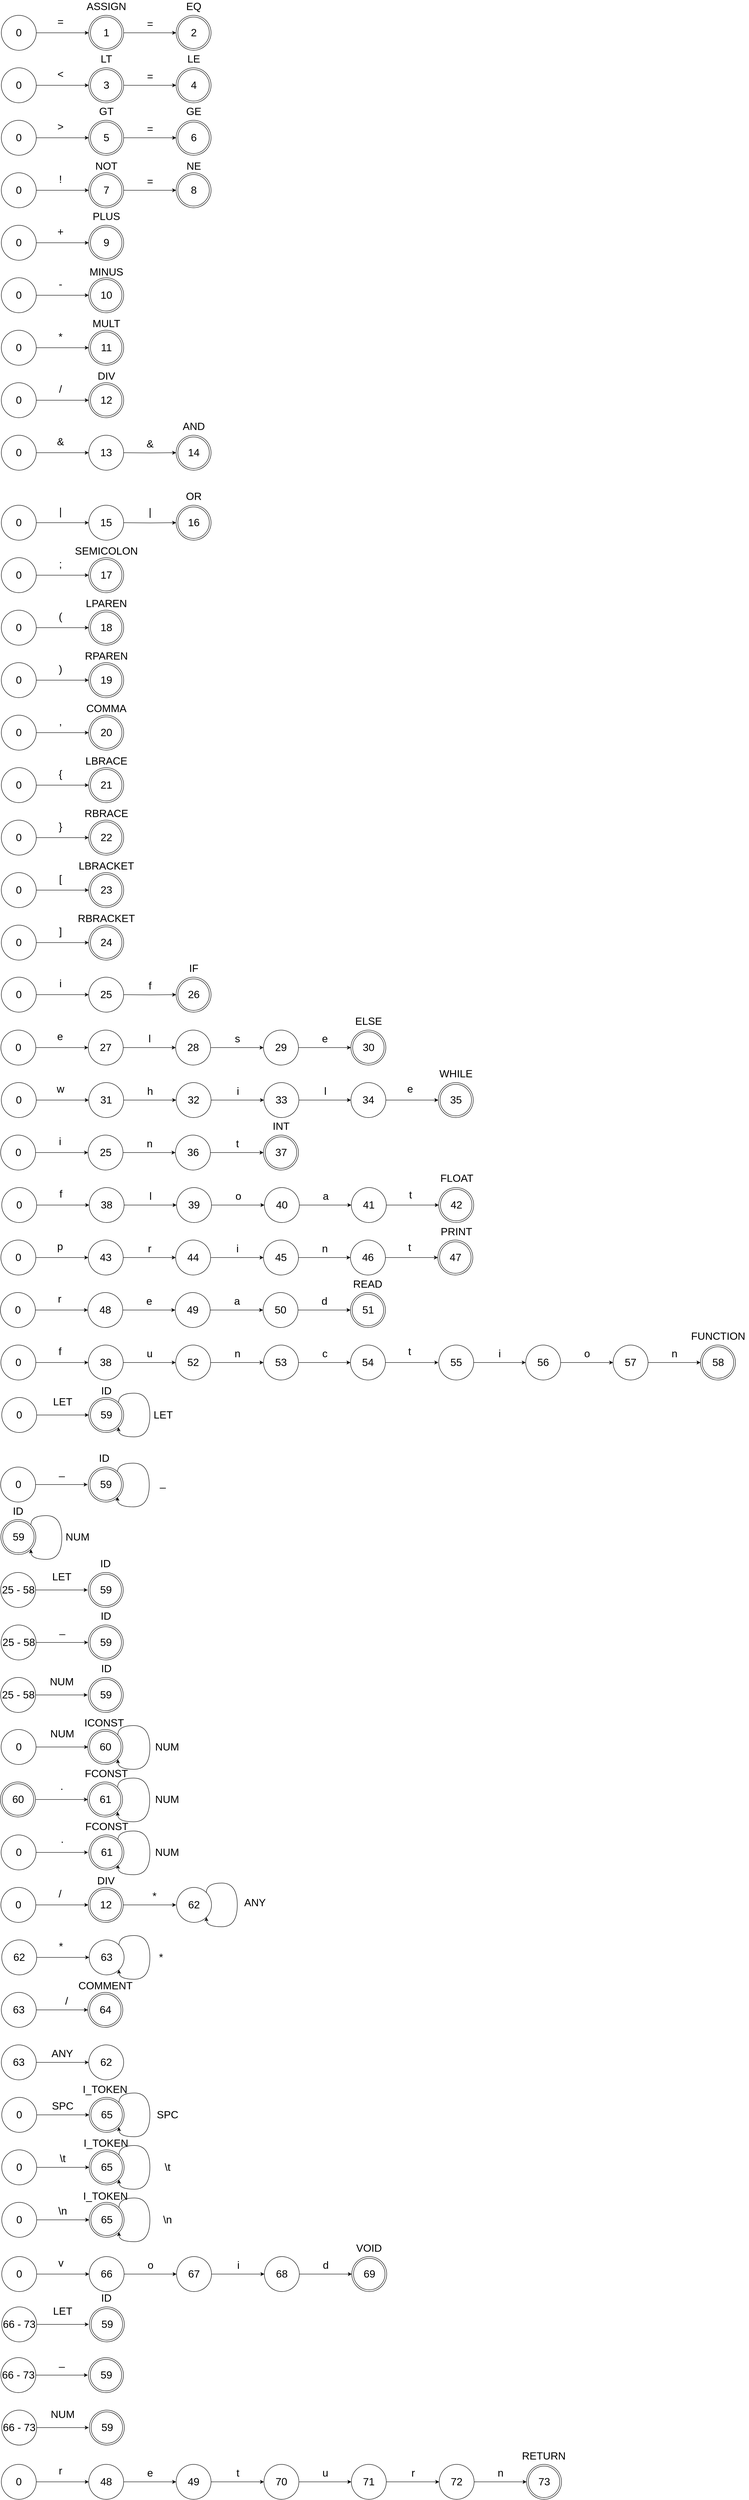<mxfile version="13.9.6" type="device"><diagram id="M3jIDKZ0THkUfgi41llI" name="Page-1"><mxGraphModel dx="2031" dy="1053" grid="1" gridSize="10" guides="1" tooltips="1" connect="1" arrows="1" fold="1" page="1" pageScale="1" pageWidth="850" pageHeight="1100" math="0" shadow="0"><root><mxCell id="0"/><mxCell id="1" parent="0"/><mxCell id="7BtuKJFVubcoQv1LtV26-5" style="edgeStyle=orthogonalEdgeStyle;rounded=0;orthogonalLoop=1;jettySize=auto;html=1;fontSize=24;entryX=0;entryY=0.5;entryDx=0;entryDy=0;" parent="1" source="7BtuKJFVubcoQv1LtV26-1" target="7BtuKJFVubcoQv1LtV26-6" edge="1"><mxGeometry relative="1" as="geometry"><mxPoint x="440" y="80" as="targetPoint"/></mxGeometry></mxCell><mxCell id="7BtuKJFVubcoQv1LtV26-1" value="1" style="ellipse;shape=doubleEllipse;html=1;dashed=0;whitespace=wrap;aspect=fixed;fontSize=24;" parent="1" vertex="1"><mxGeometry x="240" y="40" width="80" height="80" as="geometry"/></mxCell><mxCell id="7BtuKJFVubcoQv1LtV26-3" style="edgeStyle=orthogonalEdgeStyle;rounded=0;orthogonalLoop=1;jettySize=auto;html=1;exitX=1;exitY=0.5;exitDx=0;exitDy=0;entryX=0;entryY=0.5;entryDx=0;entryDy=0;fontSize=24;" parent="1" source="7BtuKJFVubcoQv1LtV26-2" target="7BtuKJFVubcoQv1LtV26-1" edge="1"><mxGeometry relative="1" as="geometry"/></mxCell><mxCell id="7BtuKJFVubcoQv1LtV26-2" value="0" style="ellipse;whiteSpace=wrap;html=1;fontSize=24;" parent="1" vertex="1"><mxGeometry x="40" y="40" width="80" height="80" as="geometry"/></mxCell><mxCell id="7BtuKJFVubcoQv1LtV26-4" value="=" style="text;html=1;align=center;verticalAlign=middle;resizable=0;points=[];autosize=1;fontSize=24;" parent="1" vertex="1"><mxGeometry x="160" y="40" width="30" height="30" as="geometry"/></mxCell><mxCell id="7BtuKJFVubcoQv1LtV26-6" value="2" style="ellipse;shape=doubleEllipse;html=1;dashed=0;whitespace=wrap;aspect=fixed;fontSize=24;" parent="1" vertex="1"><mxGeometry x="440" y="40" width="80" height="80" as="geometry"/></mxCell><mxCell id="7BtuKJFVubcoQv1LtV26-7" value="=" style="text;html=1;align=center;verticalAlign=middle;resizable=0;points=[];autosize=1;fontSize=24;" parent="1" vertex="1"><mxGeometry x="365" y="45" width="30" height="30" as="geometry"/></mxCell><mxCell id="7BtuKJFVubcoQv1LtV26-10" style="edgeStyle=orthogonalEdgeStyle;rounded=0;orthogonalLoop=1;jettySize=auto;html=1;fontSize=24;entryX=0;entryY=0.5;entryDx=0;entryDy=0;" parent="1" source="7BtuKJFVubcoQv1LtV26-11" target="7BtuKJFVubcoQv1LtV26-15" edge="1"><mxGeometry relative="1" as="geometry"><mxPoint x="440" y="200" as="targetPoint"/></mxGeometry></mxCell><mxCell id="7BtuKJFVubcoQv1LtV26-11" value="3" style="ellipse;shape=doubleEllipse;html=1;dashed=0;whitespace=wrap;aspect=fixed;fontSize=24;" parent="1" vertex="1"><mxGeometry x="240" y="160" width="80" height="80" as="geometry"/></mxCell><mxCell id="7BtuKJFVubcoQv1LtV26-12" style="edgeStyle=orthogonalEdgeStyle;rounded=0;orthogonalLoop=1;jettySize=auto;html=1;exitX=1;exitY=0.5;exitDx=0;exitDy=0;entryX=0;entryY=0.5;entryDx=0;entryDy=0;fontSize=24;" parent="1" source="7BtuKJFVubcoQv1LtV26-13" target="7BtuKJFVubcoQv1LtV26-11" edge="1"><mxGeometry relative="1" as="geometry"/></mxCell><mxCell id="7BtuKJFVubcoQv1LtV26-13" value="0" style="ellipse;whiteSpace=wrap;html=1;fontSize=24;" parent="1" vertex="1"><mxGeometry x="40" y="160" width="80" height="80" as="geometry"/></mxCell><mxCell id="7BtuKJFVubcoQv1LtV26-14" value="&amp;lt;" style="text;html=1;align=center;verticalAlign=middle;resizable=0;points=[];autosize=1;fontSize=24;" parent="1" vertex="1"><mxGeometry x="160" y="160" width="30" height="30" as="geometry"/></mxCell><mxCell id="7BtuKJFVubcoQv1LtV26-15" value="4" style="ellipse;shape=doubleEllipse;html=1;dashed=0;whitespace=wrap;aspect=fixed;fontSize=24;" parent="1" vertex="1"><mxGeometry x="440" y="160" width="80" height="80" as="geometry"/></mxCell><mxCell id="7BtuKJFVubcoQv1LtV26-16" value="=" style="text;html=1;align=center;verticalAlign=middle;resizable=0;points=[];autosize=1;fontSize=24;" parent="1" vertex="1"><mxGeometry x="365" y="165" width="30" height="30" as="geometry"/></mxCell><mxCell id="7BtuKJFVubcoQv1LtV26-17" style="edgeStyle=orthogonalEdgeStyle;rounded=0;orthogonalLoop=1;jettySize=auto;html=1;fontSize=24;entryX=0;entryY=0.5;entryDx=0;entryDy=0;" parent="1" source="7BtuKJFVubcoQv1LtV26-18" target="7BtuKJFVubcoQv1LtV26-22" edge="1"><mxGeometry relative="1" as="geometry"><mxPoint x="440" y="320" as="targetPoint"/></mxGeometry></mxCell><mxCell id="7BtuKJFVubcoQv1LtV26-18" value="5" style="ellipse;shape=doubleEllipse;html=1;dashed=0;whitespace=wrap;aspect=fixed;fontSize=24;" parent="1" vertex="1"><mxGeometry x="240" y="280" width="80" height="80" as="geometry"/></mxCell><mxCell id="7BtuKJFVubcoQv1LtV26-19" style="edgeStyle=orthogonalEdgeStyle;rounded=0;orthogonalLoop=1;jettySize=auto;html=1;exitX=1;exitY=0.5;exitDx=0;exitDy=0;entryX=0;entryY=0.5;entryDx=0;entryDy=0;fontSize=24;" parent="1" source="7BtuKJFVubcoQv1LtV26-20" target="7BtuKJFVubcoQv1LtV26-18" edge="1"><mxGeometry relative="1" as="geometry"/></mxCell><mxCell id="7BtuKJFVubcoQv1LtV26-20" value="0" style="ellipse;whiteSpace=wrap;html=1;fontSize=24;" parent="1" vertex="1"><mxGeometry x="40" y="280" width="80" height="80" as="geometry"/></mxCell><mxCell id="7BtuKJFVubcoQv1LtV26-21" value="&amp;gt;" style="text;html=1;align=center;verticalAlign=middle;resizable=0;points=[];autosize=1;fontSize=24;" parent="1" vertex="1"><mxGeometry x="160" y="280" width="30" height="30" as="geometry"/></mxCell><mxCell id="7BtuKJFVubcoQv1LtV26-22" value="6" style="ellipse;shape=doubleEllipse;html=1;dashed=0;whitespace=wrap;aspect=fixed;fontSize=24;" parent="1" vertex="1"><mxGeometry x="440" y="280" width="80" height="80" as="geometry"/></mxCell><mxCell id="7BtuKJFVubcoQv1LtV26-23" value="=" style="text;html=1;align=center;verticalAlign=middle;resizable=0;points=[];autosize=1;fontSize=24;" parent="1" vertex="1"><mxGeometry x="365" y="285" width="30" height="30" as="geometry"/></mxCell><mxCell id="7BtuKJFVubcoQv1LtV26-24" style="edgeStyle=orthogonalEdgeStyle;rounded=0;orthogonalLoop=1;jettySize=auto;html=1;fontSize=24;entryX=0;entryY=0.5;entryDx=0;entryDy=0;" parent="1" source="7BtuKJFVubcoQv1LtV26-25" target="7BtuKJFVubcoQv1LtV26-29" edge="1"><mxGeometry relative="1" as="geometry"><mxPoint x="440" y="440" as="targetPoint"/></mxGeometry></mxCell><mxCell id="7BtuKJFVubcoQv1LtV26-25" value="7" style="ellipse;shape=doubleEllipse;html=1;dashed=0;whitespace=wrap;aspect=fixed;fontSize=24;" parent="1" vertex="1"><mxGeometry x="240" y="400" width="80" height="80" as="geometry"/></mxCell><mxCell id="7BtuKJFVubcoQv1LtV26-26" style="edgeStyle=orthogonalEdgeStyle;rounded=0;orthogonalLoop=1;jettySize=auto;html=1;exitX=1;exitY=0.5;exitDx=0;exitDy=0;entryX=0;entryY=0.5;entryDx=0;entryDy=0;fontSize=24;" parent="1" source="7BtuKJFVubcoQv1LtV26-27" target="7BtuKJFVubcoQv1LtV26-25" edge="1"><mxGeometry relative="1" as="geometry"/></mxCell><mxCell id="7BtuKJFVubcoQv1LtV26-27" value="0" style="ellipse;whiteSpace=wrap;html=1;fontSize=24;" parent="1" vertex="1"><mxGeometry x="40" y="400" width="80" height="80" as="geometry"/></mxCell><mxCell id="7BtuKJFVubcoQv1LtV26-28" value="!" style="text;html=1;align=center;verticalAlign=middle;resizable=0;points=[];autosize=1;fontSize=24;" parent="1" vertex="1"><mxGeometry x="165" y="400" width="20" height="30" as="geometry"/></mxCell><mxCell id="7BtuKJFVubcoQv1LtV26-29" value="8" style="ellipse;shape=doubleEllipse;html=1;dashed=0;whitespace=wrap;aspect=fixed;fontSize=24;" parent="1" vertex="1"><mxGeometry x="440" y="400" width="80" height="80" as="geometry"/></mxCell><mxCell id="7BtuKJFVubcoQv1LtV26-30" value="=" style="text;html=1;align=center;verticalAlign=middle;resizable=0;points=[];autosize=1;fontSize=24;" parent="1" vertex="1"><mxGeometry x="365" y="405" width="30" height="30" as="geometry"/></mxCell><mxCell id="7BtuKJFVubcoQv1LtV26-32" value="9" style="ellipse;shape=doubleEllipse;html=1;dashed=0;whitespace=wrap;aspect=fixed;fontSize=24;" parent="1" vertex="1"><mxGeometry x="240" y="520" width="80" height="80" as="geometry"/></mxCell><mxCell id="7BtuKJFVubcoQv1LtV26-33" style="edgeStyle=orthogonalEdgeStyle;rounded=0;orthogonalLoop=1;jettySize=auto;html=1;exitX=1;exitY=0.5;exitDx=0;exitDy=0;entryX=0;entryY=0.5;entryDx=0;entryDy=0;fontSize=24;" parent="1" source="7BtuKJFVubcoQv1LtV26-34" target="7BtuKJFVubcoQv1LtV26-32" edge="1"><mxGeometry relative="1" as="geometry"/></mxCell><mxCell id="7BtuKJFVubcoQv1LtV26-34" value="0" style="ellipse;whiteSpace=wrap;html=1;fontSize=24;" parent="1" vertex="1"><mxGeometry x="40" y="520" width="80" height="80" as="geometry"/></mxCell><mxCell id="7BtuKJFVubcoQv1LtV26-35" value="+" style="text;html=1;align=center;verticalAlign=middle;resizable=0;points=[];autosize=1;fontSize=24;" parent="1" vertex="1"><mxGeometry x="160" y="520" width="30" height="30" as="geometry"/></mxCell><mxCell id="7BtuKJFVubcoQv1LtV26-38" value="10" style="ellipse;shape=doubleEllipse;html=1;dashed=0;whitespace=wrap;aspect=fixed;fontSize=24;" parent="1" vertex="1"><mxGeometry x="240" y="640" width="80" height="80" as="geometry"/></mxCell><mxCell id="7BtuKJFVubcoQv1LtV26-39" style="edgeStyle=orthogonalEdgeStyle;rounded=0;orthogonalLoop=1;jettySize=auto;html=1;exitX=1;exitY=0.5;exitDx=0;exitDy=0;entryX=0;entryY=0.5;entryDx=0;entryDy=0;fontSize=24;" parent="1" source="7BtuKJFVubcoQv1LtV26-40" target="7BtuKJFVubcoQv1LtV26-38" edge="1"><mxGeometry relative="1" as="geometry"/></mxCell><mxCell id="7BtuKJFVubcoQv1LtV26-40" value="0" style="ellipse;whiteSpace=wrap;html=1;fontSize=24;" parent="1" vertex="1"><mxGeometry x="40" y="640" width="80" height="80" as="geometry"/></mxCell><mxCell id="7BtuKJFVubcoQv1LtV26-41" value="-" style="text;html=1;align=center;verticalAlign=middle;resizable=0;points=[];autosize=1;fontSize=24;" parent="1" vertex="1"><mxGeometry x="165" y="640" width="20" height="30" as="geometry"/></mxCell><mxCell id="7BtuKJFVubcoQv1LtV26-42" value="11" style="ellipse;shape=doubleEllipse;html=1;dashed=0;whitespace=wrap;aspect=fixed;fontSize=24;" parent="1" vertex="1"><mxGeometry x="240" y="760" width="80" height="80" as="geometry"/></mxCell><mxCell id="7BtuKJFVubcoQv1LtV26-43" style="edgeStyle=orthogonalEdgeStyle;rounded=0;orthogonalLoop=1;jettySize=auto;html=1;exitX=1;exitY=0.5;exitDx=0;exitDy=0;entryX=0;entryY=0.5;entryDx=0;entryDy=0;fontSize=24;" parent="1" source="7BtuKJFVubcoQv1LtV26-44" target="7BtuKJFVubcoQv1LtV26-42" edge="1"><mxGeometry relative="1" as="geometry"/></mxCell><mxCell id="7BtuKJFVubcoQv1LtV26-44" value="0" style="ellipse;whiteSpace=wrap;html=1;fontSize=24;" parent="1" vertex="1"><mxGeometry x="40" y="760" width="80" height="80" as="geometry"/></mxCell><mxCell id="7BtuKJFVubcoQv1LtV26-45" value="*" style="text;html=1;align=center;verticalAlign=middle;resizable=0;points=[];autosize=1;fontSize=24;" parent="1" vertex="1"><mxGeometry x="165" y="760" width="20" height="30" as="geometry"/></mxCell><mxCell id="7BtuKJFVubcoQv1LtV26-46" value="12" style="ellipse;shape=doubleEllipse;html=1;dashed=0;whitespace=wrap;aspect=fixed;fontSize=24;" parent="1" vertex="1"><mxGeometry x="240" y="880" width="80" height="80" as="geometry"/></mxCell><mxCell id="7BtuKJFVubcoQv1LtV26-47" style="edgeStyle=orthogonalEdgeStyle;rounded=0;orthogonalLoop=1;jettySize=auto;html=1;exitX=1;exitY=0.5;exitDx=0;exitDy=0;entryX=0;entryY=0.5;entryDx=0;entryDy=0;fontSize=24;" parent="1" source="7BtuKJFVubcoQv1LtV26-48" target="7BtuKJFVubcoQv1LtV26-46" edge="1"><mxGeometry relative="1" as="geometry"/></mxCell><mxCell id="7BtuKJFVubcoQv1LtV26-48" value="0" style="ellipse;whiteSpace=wrap;html=1;fontSize=24;" parent="1" vertex="1"><mxGeometry x="40" y="880" width="80" height="80" as="geometry"/></mxCell><mxCell id="7BtuKJFVubcoQv1LtV26-49" value="/" style="text;html=1;align=center;verticalAlign=middle;resizable=0;points=[];autosize=1;fontSize=24;" parent="1" vertex="1"><mxGeometry x="165" y="880" width="20" height="30" as="geometry"/></mxCell><mxCell id="7BtuKJFVubcoQv1LtV26-50" style="edgeStyle=orthogonalEdgeStyle;rounded=0;orthogonalLoop=1;jettySize=auto;html=1;fontSize=24;entryX=0;entryY=0.5;entryDx=0;entryDy=0;" parent="1" target="7BtuKJFVubcoQv1LtV26-55" edge="1"><mxGeometry relative="1" as="geometry"><mxPoint x="440" y="1040" as="targetPoint"/><mxPoint x="320" y="1040" as="sourcePoint"/></mxGeometry></mxCell><mxCell id="7BtuKJFVubcoQv1LtV26-52" style="edgeStyle=orthogonalEdgeStyle;rounded=0;orthogonalLoop=1;jettySize=auto;html=1;exitX=1;exitY=0.5;exitDx=0;exitDy=0;entryX=0;entryY=0.5;entryDx=0;entryDy=0;fontSize=24;" parent="1" source="7BtuKJFVubcoQv1LtV26-53" edge="1"><mxGeometry relative="1" as="geometry"><mxPoint x="240" y="1040" as="targetPoint"/></mxGeometry></mxCell><mxCell id="7BtuKJFVubcoQv1LtV26-53" value="0" style="ellipse;whiteSpace=wrap;html=1;fontSize=24;" parent="1" vertex="1"><mxGeometry x="40" y="1000" width="80" height="80" as="geometry"/></mxCell><mxCell id="7BtuKJFVubcoQv1LtV26-54" value="&amp;amp;" style="text;html=1;align=center;verticalAlign=middle;resizable=0;points=[];autosize=1;fontSize=24;" parent="1" vertex="1"><mxGeometry x="160" y="1000" width="30" height="30" as="geometry"/></mxCell><mxCell id="7BtuKJFVubcoQv1LtV26-55" value="14" style="ellipse;shape=doubleEllipse;html=1;dashed=0;whitespace=wrap;aspect=fixed;fontSize=24;" parent="1" vertex="1"><mxGeometry x="440" y="1000" width="80" height="80" as="geometry"/></mxCell><mxCell id="7BtuKJFVubcoQv1LtV26-56" value="&amp;amp;" style="text;html=1;align=center;verticalAlign=middle;resizable=0;points=[];autosize=1;fontSize=24;" parent="1" vertex="1"><mxGeometry x="365" y="1005" width="30" height="30" as="geometry"/></mxCell><mxCell id="7BtuKJFVubcoQv1LtV26-57" value="13" style="ellipse;whiteSpace=wrap;html=1;fontSize=24;" parent="1" vertex="1"><mxGeometry x="240" y="1000" width="80" height="80" as="geometry"/></mxCell><mxCell id="7BtuKJFVubcoQv1LtV26-58" style="edgeStyle=orthogonalEdgeStyle;rounded=0;orthogonalLoop=1;jettySize=auto;html=1;fontSize=24;entryX=0;entryY=0.5;entryDx=0;entryDy=0;" parent="1" target="7BtuKJFVubcoQv1LtV26-62" edge="1"><mxGeometry relative="1" as="geometry"><mxPoint x="440" y="1200" as="targetPoint"/><mxPoint x="320" y="1200" as="sourcePoint"/></mxGeometry></mxCell><mxCell id="7BtuKJFVubcoQv1LtV26-59" style="edgeStyle=orthogonalEdgeStyle;rounded=0;orthogonalLoop=1;jettySize=auto;html=1;exitX=1;exitY=0.5;exitDx=0;exitDy=0;entryX=0;entryY=0.5;entryDx=0;entryDy=0;fontSize=24;" parent="1" source="7BtuKJFVubcoQv1LtV26-60" edge="1"><mxGeometry relative="1" as="geometry"><mxPoint x="240" y="1200" as="targetPoint"/></mxGeometry></mxCell><mxCell id="7BtuKJFVubcoQv1LtV26-60" value="0" style="ellipse;whiteSpace=wrap;html=1;fontSize=24;" parent="1" vertex="1"><mxGeometry x="40" y="1160" width="80" height="80" as="geometry"/></mxCell><mxCell id="7BtuKJFVubcoQv1LtV26-61" value="|" style="text;html=1;align=center;verticalAlign=middle;resizable=0;points=[];autosize=1;fontSize=24;" parent="1" vertex="1"><mxGeometry x="165" y="1160" width="20" height="30" as="geometry"/></mxCell><mxCell id="7BtuKJFVubcoQv1LtV26-62" value="16" style="ellipse;shape=doubleEllipse;html=1;dashed=0;whitespace=wrap;aspect=fixed;fontSize=24;" parent="1" vertex="1"><mxGeometry x="440" y="1160" width="80" height="80" as="geometry"/></mxCell><mxCell id="7BtuKJFVubcoQv1LtV26-63" value="|" style="text;html=1;align=center;verticalAlign=middle;resizable=0;points=[];autosize=1;fontSize=24;" parent="1" vertex="1"><mxGeometry x="370" y="1161" width="20" height="30" as="geometry"/></mxCell><mxCell id="7BtuKJFVubcoQv1LtV26-64" value="15" style="ellipse;whiteSpace=wrap;html=1;fontSize=24;" parent="1" vertex="1"><mxGeometry x="240" y="1160" width="80" height="80" as="geometry"/></mxCell><mxCell id="7BtuKJFVubcoQv1LtV26-65" value="ASSIGN" style="text;html=1;align=center;verticalAlign=middle;resizable=0;points=[];autosize=1;fontSize=24;" parent="1" vertex="1"><mxGeometry x="225" y="5" width="110" height="30" as="geometry"/></mxCell><mxCell id="7BtuKJFVubcoQv1LtV26-66" value="EQ" style="text;html=1;align=center;verticalAlign=middle;resizable=0;points=[];autosize=1;fontSize=24;" parent="1" vertex="1"><mxGeometry x="455" y="5" width="50" height="30" as="geometry"/></mxCell><mxCell id="7BtuKJFVubcoQv1LtV26-67" value="LT" style="text;html=1;align=center;verticalAlign=middle;resizable=0;points=[];autosize=1;fontSize=24;" parent="1" vertex="1"><mxGeometry x="260" y="125" width="40" height="30" as="geometry"/></mxCell><mxCell id="7BtuKJFVubcoQv1LtV26-68" value="LE" style="text;html=1;align=center;verticalAlign=middle;resizable=0;points=[];autosize=1;fontSize=24;" parent="1" vertex="1"><mxGeometry x="460" y="125" width="40" height="30" as="geometry"/></mxCell><mxCell id="7BtuKJFVubcoQv1LtV26-69" value="GT" style="text;html=1;align=center;verticalAlign=middle;resizable=0;points=[];autosize=1;fontSize=24;" parent="1" vertex="1"><mxGeometry x="255" y="245" width="50" height="30" as="geometry"/></mxCell><mxCell id="7BtuKJFVubcoQv1LtV26-70" value="GE" style="text;html=1;align=center;verticalAlign=middle;resizable=0;points=[];autosize=1;fontSize=24;" parent="1" vertex="1"><mxGeometry x="455" y="245" width="50" height="30" as="geometry"/></mxCell><mxCell id="7BtuKJFVubcoQv1LtV26-71" value="NOT" style="text;html=1;align=center;verticalAlign=middle;resizable=0;points=[];autosize=1;fontSize=24;" parent="1" vertex="1"><mxGeometry x="245" y="370" width="70" height="30" as="geometry"/></mxCell><mxCell id="7BtuKJFVubcoQv1LtV26-72" value="NE" style="text;html=1;align=center;verticalAlign=middle;resizable=0;points=[];autosize=1;fontSize=24;" parent="1" vertex="1"><mxGeometry x="455" y="370" width="50" height="30" as="geometry"/></mxCell><mxCell id="7BtuKJFVubcoQv1LtV26-73" value="PLUS" style="text;html=1;align=center;verticalAlign=middle;resizable=0;points=[];autosize=1;fontSize=24;" parent="1" vertex="1"><mxGeometry x="240" y="485" width="80" height="30" as="geometry"/></mxCell><mxCell id="7BtuKJFVubcoQv1LtV26-74" value="MINUS" style="text;html=1;align=center;verticalAlign=middle;resizable=0;points=[];autosize=1;fontSize=24;" parent="1" vertex="1"><mxGeometry x="235" y="612" width="90" height="30" as="geometry"/></mxCell><mxCell id="7BtuKJFVubcoQv1LtV26-75" value="MULT" style="text;html=1;align=center;verticalAlign=middle;resizable=0;points=[];autosize=1;fontSize=24;" parent="1" vertex="1"><mxGeometry x="240" y="730" width="80" height="30" as="geometry"/></mxCell><mxCell id="7BtuKJFVubcoQv1LtV26-76" value="DIV" style="text;html=1;align=center;verticalAlign=middle;resizable=0;points=[];autosize=1;fontSize=24;" parent="1" vertex="1"><mxGeometry x="250" y="850" width="60" height="30" as="geometry"/></mxCell><mxCell id="7BtuKJFVubcoQv1LtV26-77" value="AND" style="text;html=1;align=center;verticalAlign=middle;resizable=0;points=[];autosize=1;fontSize=24;" parent="1" vertex="1"><mxGeometry x="445" y="965" width="70" height="30" as="geometry"/></mxCell><mxCell id="7BtuKJFVubcoQv1LtV26-78" value="OR" style="text;html=1;align=center;verticalAlign=middle;resizable=0;points=[];autosize=1;fontSize=24;" parent="1" vertex="1"><mxGeometry x="455" y="1125" width="50" height="30" as="geometry"/></mxCell><mxCell id="RT1zHjpYGdfV57iUdrCX-1" value="17" style="ellipse;shape=doubleEllipse;html=1;dashed=0;whitespace=wrap;aspect=fixed;fontSize=24;" parent="1" vertex="1"><mxGeometry x="240" y="1280" width="80" height="80" as="geometry"/></mxCell><mxCell id="RT1zHjpYGdfV57iUdrCX-2" style="edgeStyle=orthogonalEdgeStyle;rounded=0;orthogonalLoop=1;jettySize=auto;html=1;exitX=1;exitY=0.5;exitDx=0;exitDy=0;entryX=0;entryY=0.5;entryDx=0;entryDy=0;fontSize=24;" parent="1" source="RT1zHjpYGdfV57iUdrCX-3" target="RT1zHjpYGdfV57iUdrCX-1" edge="1"><mxGeometry relative="1" as="geometry"/></mxCell><mxCell id="RT1zHjpYGdfV57iUdrCX-3" value="0" style="ellipse;whiteSpace=wrap;html=1;fontSize=24;" parent="1" vertex="1"><mxGeometry x="40" y="1280" width="80" height="80" as="geometry"/></mxCell><mxCell id="RT1zHjpYGdfV57iUdrCX-4" value=";" style="text;html=1;align=center;verticalAlign=middle;resizable=0;points=[];autosize=1;fontSize=24;" parent="1" vertex="1"><mxGeometry x="165" y="1280" width="20" height="30" as="geometry"/></mxCell><mxCell id="RT1zHjpYGdfV57iUdrCX-5" value="SEMICOLON" style="text;html=1;align=center;verticalAlign=middle;resizable=0;points=[];autosize=1;fontSize=24;" parent="1" vertex="1"><mxGeometry x="200" y="1250" width="160" height="30" as="geometry"/></mxCell><mxCell id="RT1zHjpYGdfV57iUdrCX-6" value="18" style="ellipse;shape=doubleEllipse;html=1;dashed=0;whitespace=wrap;aspect=fixed;fontSize=24;" parent="1" vertex="1"><mxGeometry x="240" y="1400" width="80" height="80" as="geometry"/></mxCell><mxCell id="RT1zHjpYGdfV57iUdrCX-7" style="edgeStyle=orthogonalEdgeStyle;rounded=0;orthogonalLoop=1;jettySize=auto;html=1;exitX=1;exitY=0.5;exitDx=0;exitDy=0;entryX=0;entryY=0.5;entryDx=0;entryDy=0;fontSize=24;" parent="1" source="RT1zHjpYGdfV57iUdrCX-8" target="RT1zHjpYGdfV57iUdrCX-6" edge="1"><mxGeometry relative="1" as="geometry"/></mxCell><mxCell id="RT1zHjpYGdfV57iUdrCX-8" value="0" style="ellipse;whiteSpace=wrap;html=1;fontSize=24;" parent="1" vertex="1"><mxGeometry x="40" y="1400" width="80" height="80" as="geometry"/></mxCell><mxCell id="RT1zHjpYGdfV57iUdrCX-9" value="(" style="text;html=1;align=center;verticalAlign=middle;resizable=0;points=[];autosize=1;fontSize=24;" parent="1" vertex="1"><mxGeometry x="165" y="1400" width="20" height="30" as="geometry"/></mxCell><mxCell id="RT1zHjpYGdfV57iUdrCX-10" value="LPAREN" style="text;html=1;align=center;verticalAlign=middle;resizable=0;points=[];autosize=1;fontSize=24;" parent="1" vertex="1"><mxGeometry x="225" y="1370" width="110" height="30" as="geometry"/></mxCell><mxCell id="RT1zHjpYGdfV57iUdrCX-11" value="19" style="ellipse;shape=doubleEllipse;html=1;dashed=0;whitespace=wrap;aspect=fixed;fontSize=24;" parent="1" vertex="1"><mxGeometry x="240" y="1520" width="80" height="80" as="geometry"/></mxCell><mxCell id="RT1zHjpYGdfV57iUdrCX-12" style="edgeStyle=orthogonalEdgeStyle;rounded=0;orthogonalLoop=1;jettySize=auto;html=1;exitX=1;exitY=0.5;exitDx=0;exitDy=0;entryX=0;entryY=0.5;entryDx=0;entryDy=0;fontSize=24;" parent="1" source="RT1zHjpYGdfV57iUdrCX-13" target="RT1zHjpYGdfV57iUdrCX-11" edge="1"><mxGeometry relative="1" as="geometry"/></mxCell><mxCell id="RT1zHjpYGdfV57iUdrCX-13" value="0" style="ellipse;whiteSpace=wrap;html=1;fontSize=24;" parent="1" vertex="1"><mxGeometry x="40" y="1520" width="80" height="80" as="geometry"/></mxCell><mxCell id="RT1zHjpYGdfV57iUdrCX-14" value=")" style="text;html=1;align=center;verticalAlign=middle;resizable=0;points=[];autosize=1;fontSize=24;" parent="1" vertex="1"><mxGeometry x="165" y="1520" width="20" height="30" as="geometry"/></mxCell><mxCell id="RT1zHjpYGdfV57iUdrCX-15" value="RPAREN" style="text;html=1;align=center;verticalAlign=middle;resizable=0;points=[];autosize=1;fontSize=24;" parent="1" vertex="1"><mxGeometry x="225" y="1490" width="110" height="30" as="geometry"/></mxCell><mxCell id="RT1zHjpYGdfV57iUdrCX-16" value="20" style="ellipse;shape=doubleEllipse;html=1;dashed=0;whitespace=wrap;aspect=fixed;fontSize=24;" parent="1" vertex="1"><mxGeometry x="240" y="1640" width="80" height="80" as="geometry"/></mxCell><mxCell id="RT1zHjpYGdfV57iUdrCX-17" style="edgeStyle=orthogonalEdgeStyle;rounded=0;orthogonalLoop=1;jettySize=auto;html=1;exitX=1;exitY=0.5;exitDx=0;exitDy=0;entryX=0;entryY=0.5;entryDx=0;entryDy=0;fontSize=24;" parent="1" source="RT1zHjpYGdfV57iUdrCX-18" target="RT1zHjpYGdfV57iUdrCX-16" edge="1"><mxGeometry relative="1" as="geometry"/></mxCell><mxCell id="RT1zHjpYGdfV57iUdrCX-18" value="0" style="ellipse;whiteSpace=wrap;html=1;fontSize=24;" parent="1" vertex="1"><mxGeometry x="40" y="1640" width="80" height="80" as="geometry"/></mxCell><mxCell id="RT1zHjpYGdfV57iUdrCX-19" value="," style="text;html=1;align=center;verticalAlign=middle;resizable=0;points=[];autosize=1;fontSize=24;" parent="1" vertex="1"><mxGeometry x="165" y="1640" width="20" height="30" as="geometry"/></mxCell><mxCell id="RT1zHjpYGdfV57iUdrCX-20" value="COMMA" style="text;html=1;align=center;verticalAlign=middle;resizable=0;points=[];autosize=1;fontSize=24;" parent="1" vertex="1"><mxGeometry x="225" y="1610" width="110" height="30" as="geometry"/></mxCell><mxCell id="RT1zHjpYGdfV57iUdrCX-21" value="21" style="ellipse;shape=doubleEllipse;html=1;dashed=0;whitespace=wrap;aspect=fixed;fontSize=24;" parent="1" vertex="1"><mxGeometry x="240" y="1760" width="80" height="80" as="geometry"/></mxCell><mxCell id="RT1zHjpYGdfV57iUdrCX-22" style="edgeStyle=orthogonalEdgeStyle;rounded=0;orthogonalLoop=1;jettySize=auto;html=1;exitX=1;exitY=0.5;exitDx=0;exitDy=0;entryX=0;entryY=0.5;entryDx=0;entryDy=0;fontSize=24;" parent="1" source="RT1zHjpYGdfV57iUdrCX-23" target="RT1zHjpYGdfV57iUdrCX-21" edge="1"><mxGeometry relative="1" as="geometry"/></mxCell><mxCell id="RT1zHjpYGdfV57iUdrCX-23" value="0" style="ellipse;whiteSpace=wrap;html=1;fontSize=24;" parent="1" vertex="1"><mxGeometry x="40" y="1760" width="80" height="80" as="geometry"/></mxCell><mxCell id="RT1zHjpYGdfV57iUdrCX-24" value="{" style="text;html=1;align=center;verticalAlign=middle;resizable=0;points=[];autosize=1;fontSize=24;" parent="1" vertex="1"><mxGeometry x="165" y="1760" width="20" height="30" as="geometry"/></mxCell><mxCell id="RT1zHjpYGdfV57iUdrCX-25" value="LBRACE" style="text;html=1;align=center;verticalAlign=middle;resizable=0;points=[];autosize=1;fontSize=24;" parent="1" vertex="1"><mxGeometry x="225" y="1730" width="110" height="30" as="geometry"/></mxCell><mxCell id="RT1zHjpYGdfV57iUdrCX-26" value="22" style="ellipse;shape=doubleEllipse;html=1;dashed=0;whitespace=wrap;aspect=fixed;fontSize=24;" parent="1" vertex="1"><mxGeometry x="240" y="1880" width="80" height="80" as="geometry"/></mxCell><mxCell id="RT1zHjpYGdfV57iUdrCX-27" style="edgeStyle=orthogonalEdgeStyle;rounded=0;orthogonalLoop=1;jettySize=auto;html=1;exitX=1;exitY=0.5;exitDx=0;exitDy=0;entryX=0;entryY=0.5;entryDx=0;entryDy=0;fontSize=24;" parent="1" source="RT1zHjpYGdfV57iUdrCX-28" target="RT1zHjpYGdfV57iUdrCX-26" edge="1"><mxGeometry relative="1" as="geometry"/></mxCell><mxCell id="RT1zHjpYGdfV57iUdrCX-28" value="0" style="ellipse;whiteSpace=wrap;html=1;fontSize=24;" parent="1" vertex="1"><mxGeometry x="40" y="1880" width="80" height="80" as="geometry"/></mxCell><mxCell id="RT1zHjpYGdfV57iUdrCX-29" value="}" style="text;html=1;align=center;verticalAlign=middle;resizable=0;points=[];autosize=1;fontSize=24;" parent="1" vertex="1"><mxGeometry x="165" y="1880" width="20" height="30" as="geometry"/></mxCell><mxCell id="RT1zHjpYGdfV57iUdrCX-30" value="RBRACE" style="text;html=1;align=center;verticalAlign=middle;resizable=0;points=[];autosize=1;fontSize=24;" parent="1" vertex="1"><mxGeometry x="220" y="1850" width="120" height="30" as="geometry"/></mxCell><mxCell id="RT1zHjpYGdfV57iUdrCX-31" value="23" style="ellipse;shape=doubleEllipse;html=1;dashed=0;whitespace=wrap;aspect=fixed;fontSize=24;" parent="1" vertex="1"><mxGeometry x="240" y="2000" width="80" height="80" as="geometry"/></mxCell><mxCell id="RT1zHjpYGdfV57iUdrCX-32" style="edgeStyle=orthogonalEdgeStyle;rounded=0;orthogonalLoop=1;jettySize=auto;html=1;exitX=1;exitY=0.5;exitDx=0;exitDy=0;entryX=0;entryY=0.5;entryDx=0;entryDy=0;fontSize=24;" parent="1" source="RT1zHjpYGdfV57iUdrCX-33" target="RT1zHjpYGdfV57iUdrCX-31" edge="1"><mxGeometry relative="1" as="geometry"/></mxCell><mxCell id="RT1zHjpYGdfV57iUdrCX-33" value="0" style="ellipse;whiteSpace=wrap;html=1;fontSize=24;" parent="1" vertex="1"><mxGeometry x="40" y="2000" width="80" height="80" as="geometry"/></mxCell><mxCell id="RT1zHjpYGdfV57iUdrCX-34" value="[" style="text;html=1;align=center;verticalAlign=middle;resizable=0;points=[];autosize=1;fontSize=24;" parent="1" vertex="1"><mxGeometry x="165" y="2000" width="20" height="30" as="geometry"/></mxCell><mxCell id="RT1zHjpYGdfV57iUdrCX-35" value="LBRACKET" style="text;html=1;align=center;verticalAlign=middle;resizable=0;points=[];autosize=1;fontSize=24;" parent="1" vertex="1"><mxGeometry x="210" y="1970" width="140" height="30" as="geometry"/></mxCell><mxCell id="RT1zHjpYGdfV57iUdrCX-36" value="24" style="ellipse;shape=doubleEllipse;html=1;dashed=0;whitespace=wrap;aspect=fixed;fontSize=24;" parent="1" vertex="1"><mxGeometry x="240" y="2120" width="80" height="80" as="geometry"/></mxCell><mxCell id="RT1zHjpYGdfV57iUdrCX-37" style="edgeStyle=orthogonalEdgeStyle;rounded=0;orthogonalLoop=1;jettySize=auto;html=1;exitX=1;exitY=0.5;exitDx=0;exitDy=0;entryX=0;entryY=0.5;entryDx=0;entryDy=0;fontSize=24;" parent="1" source="RT1zHjpYGdfV57iUdrCX-38" target="RT1zHjpYGdfV57iUdrCX-36" edge="1"><mxGeometry relative="1" as="geometry"/></mxCell><mxCell id="RT1zHjpYGdfV57iUdrCX-38" value="0" style="ellipse;whiteSpace=wrap;html=1;fontSize=24;" parent="1" vertex="1"><mxGeometry x="40" y="2120" width="80" height="80" as="geometry"/></mxCell><mxCell id="RT1zHjpYGdfV57iUdrCX-39" value="]" style="text;html=1;align=center;verticalAlign=middle;resizable=0;points=[];autosize=1;fontSize=24;" parent="1" vertex="1"><mxGeometry x="165" y="2120" width="20" height="30" as="geometry"/></mxCell><mxCell id="RT1zHjpYGdfV57iUdrCX-40" value="RBRACKET" style="text;html=1;align=center;verticalAlign=middle;resizable=0;points=[];autosize=1;fontSize=24;" parent="1" vertex="1"><mxGeometry x="205" y="2090" width="150" height="30" as="geometry"/></mxCell><mxCell id="RT1zHjpYGdfV57iUdrCX-41" style="edgeStyle=orthogonalEdgeStyle;rounded=0;orthogonalLoop=1;jettySize=auto;html=1;fontSize=24;entryX=0;entryY=0.5;entryDx=0;entryDy=0;" parent="1" target="RT1zHjpYGdfV57iUdrCX-45" edge="1"><mxGeometry relative="1" as="geometry"><mxPoint x="440" y="2279" as="targetPoint"/><mxPoint x="320" y="2279" as="sourcePoint"/></mxGeometry></mxCell><mxCell id="RT1zHjpYGdfV57iUdrCX-42" style="edgeStyle=orthogonalEdgeStyle;rounded=0;orthogonalLoop=1;jettySize=auto;html=1;exitX=1;exitY=0.5;exitDx=0;exitDy=0;entryX=0;entryY=0.5;entryDx=0;entryDy=0;fontSize=24;" parent="1" source="RT1zHjpYGdfV57iUdrCX-43" edge="1"><mxGeometry relative="1" as="geometry"><mxPoint x="240" y="2279" as="targetPoint"/></mxGeometry></mxCell><mxCell id="RT1zHjpYGdfV57iUdrCX-43" value="0" style="ellipse;whiteSpace=wrap;html=1;fontSize=24;" parent="1" vertex="1"><mxGeometry x="40" y="2239" width="80" height="80" as="geometry"/></mxCell><mxCell id="RT1zHjpYGdfV57iUdrCX-44" value="i" style="text;html=1;align=center;verticalAlign=middle;resizable=0;points=[];autosize=1;fontSize=24;" parent="1" vertex="1"><mxGeometry x="165" y="2239" width="20" height="30" as="geometry"/></mxCell><mxCell id="RT1zHjpYGdfV57iUdrCX-45" value="26" style="ellipse;shape=doubleEllipse;html=1;dashed=0;whitespace=wrap;aspect=fixed;fontSize=24;" parent="1" vertex="1"><mxGeometry x="440" y="2239" width="80" height="80" as="geometry"/></mxCell><mxCell id="RT1zHjpYGdfV57iUdrCX-46" value="f" style="text;html=1;align=center;verticalAlign=middle;resizable=0;points=[];autosize=1;fontSize=24;" parent="1" vertex="1"><mxGeometry x="370" y="2244" width="20" height="30" as="geometry"/></mxCell><mxCell id="RT1zHjpYGdfV57iUdrCX-47" value="25" style="ellipse;whiteSpace=wrap;html=1;fontSize=24;" parent="1" vertex="1"><mxGeometry x="240" y="2239" width="80" height="80" as="geometry"/></mxCell><mxCell id="RT1zHjpYGdfV57iUdrCX-48" value="IF" style="text;html=1;align=center;verticalAlign=middle;resizable=0;points=[];autosize=1;fontSize=24;" parent="1" vertex="1"><mxGeometry x="460" y="2204" width="40" height="30" as="geometry"/></mxCell><mxCell id="RT1zHjpYGdfV57iUdrCX-50" style="edgeStyle=orthogonalEdgeStyle;rounded=0;orthogonalLoop=1;jettySize=auto;html=1;exitX=1;exitY=0.5;exitDx=0;exitDy=0;entryX=0;entryY=0.5;entryDx=0;entryDy=0;fontSize=24;" parent="1" source="RT1zHjpYGdfV57iUdrCX-51" edge="1"><mxGeometry relative="1" as="geometry"><mxPoint x="239" y="2400" as="targetPoint"/></mxGeometry></mxCell><mxCell id="RT1zHjpYGdfV57iUdrCX-51" value="0" style="ellipse;whiteSpace=wrap;html=1;fontSize=24;" parent="1" vertex="1"><mxGeometry x="39" y="2360" width="80" height="80" as="geometry"/></mxCell><mxCell id="RT1zHjpYGdfV57iUdrCX-52" value="e" style="text;html=1;align=center;verticalAlign=middle;resizable=0;points=[];autosize=1;fontSize=24;" parent="1" vertex="1"><mxGeometry x="159" y="2360" width="30" height="30" as="geometry"/></mxCell><mxCell id="RT1zHjpYGdfV57iUdrCX-53" value="30" style="ellipse;shape=doubleEllipse;html=1;dashed=0;whitespace=wrap;aspect=fixed;fontSize=24;" parent="1" vertex="1"><mxGeometry x="840" y="2360" width="80" height="80" as="geometry"/></mxCell><mxCell id="RT1zHjpYGdfV57iUdrCX-54" value="l" style="text;html=1;align=center;verticalAlign=middle;resizable=0;points=[];autosize=1;fontSize=24;" parent="1" vertex="1"><mxGeometry x="369" y="2365" width="20" height="30" as="geometry"/></mxCell><mxCell id="RT1zHjpYGdfV57iUdrCX-68" style="edgeStyle=orthogonalEdgeStyle;rounded=0;orthogonalLoop=1;jettySize=auto;html=1;entryX=0;entryY=0.5;entryDx=0;entryDy=0;fontSize=24;" parent="1" source="RT1zHjpYGdfV57iUdrCX-55" target="RT1zHjpYGdfV57iUdrCX-67" edge="1"><mxGeometry relative="1" as="geometry"/></mxCell><mxCell id="RT1zHjpYGdfV57iUdrCX-55" value="27" style="ellipse;whiteSpace=wrap;html=1;fontSize=24;" parent="1" vertex="1"><mxGeometry x="239" y="2360" width="80" height="80" as="geometry"/></mxCell><mxCell id="RT1zHjpYGdfV57iUdrCX-64" value="" style="text;html=1;align=center;verticalAlign=middle;resizable=0;points=[];autosize=1;fontSize=24;" parent="1" vertex="1"><mxGeometry x="454" y="2440" width="50" height="40" as="geometry"/></mxCell><mxCell id="RT1zHjpYGdfV57iUdrCX-70" style="edgeStyle=orthogonalEdgeStyle;rounded=0;orthogonalLoop=1;jettySize=auto;html=1;entryX=0;entryY=0.5;entryDx=0;entryDy=0;fontSize=24;" parent="1" source="RT1zHjpYGdfV57iUdrCX-67" target="RT1zHjpYGdfV57iUdrCX-69" edge="1"><mxGeometry relative="1" as="geometry"/></mxCell><mxCell id="RT1zHjpYGdfV57iUdrCX-67" value="28" style="ellipse;whiteSpace=wrap;html=1;fontSize=24;" parent="1" vertex="1"><mxGeometry x="439" y="2360" width="80" height="80" as="geometry"/></mxCell><mxCell id="RT1zHjpYGdfV57iUdrCX-71" style="edgeStyle=orthogonalEdgeStyle;rounded=0;orthogonalLoop=1;jettySize=auto;html=1;exitX=1;exitY=0.5;exitDx=0;exitDy=0;fontSize=24;" parent="1" source="RT1zHjpYGdfV57iUdrCX-69" target="RT1zHjpYGdfV57iUdrCX-53" edge="1"><mxGeometry relative="1" as="geometry"/></mxCell><mxCell id="RT1zHjpYGdfV57iUdrCX-69" value="29" style="ellipse;whiteSpace=wrap;html=1;fontSize=24;" parent="1" vertex="1"><mxGeometry x="640" y="2360" width="80" height="80" as="geometry"/></mxCell><mxCell id="RT1zHjpYGdfV57iUdrCX-73" value="s" style="text;html=1;align=center;verticalAlign=middle;resizable=0;points=[];autosize=1;fontSize=24;" parent="1" vertex="1"><mxGeometry x="565" y="2365" width="30" height="30" as="geometry"/></mxCell><mxCell id="RT1zHjpYGdfV57iUdrCX-74" value="e" style="text;html=1;align=center;verticalAlign=middle;resizable=0;points=[];autosize=1;fontSize=24;" parent="1" vertex="1"><mxGeometry x="765" y="2365" width="30" height="30" as="geometry"/></mxCell><mxCell id="RT1zHjpYGdfV57iUdrCX-75" value="ELSE" style="text;html=1;align=center;verticalAlign=middle;resizable=0;points=[];autosize=1;fontSize=24;" parent="1" vertex="1"><mxGeometry x="840" y="2325" width="80" height="30" as="geometry"/></mxCell><mxCell id="RT1zHjpYGdfV57iUdrCX-76" style="edgeStyle=orthogonalEdgeStyle;rounded=0;orthogonalLoop=1;jettySize=auto;html=1;exitX=1;exitY=0.5;exitDx=0;exitDy=0;entryX=0;entryY=0.5;entryDx=0;entryDy=0;fontSize=24;" parent="1" source="RT1zHjpYGdfV57iUdrCX-77" edge="1"><mxGeometry relative="1" as="geometry"><mxPoint x="240" y="2520" as="targetPoint"/></mxGeometry></mxCell><mxCell id="RT1zHjpYGdfV57iUdrCX-77" value="0" style="ellipse;whiteSpace=wrap;html=1;fontSize=24;" parent="1" vertex="1"><mxGeometry x="40" y="2480" width="80" height="80" as="geometry"/></mxCell><mxCell id="RT1zHjpYGdfV57iUdrCX-78" value="w" style="text;html=1;align=center;verticalAlign=middle;resizable=0;points=[];autosize=1;fontSize=24;" parent="1" vertex="1"><mxGeometry x="160" y="2480" width="30" height="30" as="geometry"/></mxCell><mxCell id="RT1zHjpYGdfV57iUdrCX-79" value="35" style="ellipse;shape=doubleEllipse;html=1;dashed=0;whitespace=wrap;aspect=fixed;fontSize=24;" parent="1" vertex="1"><mxGeometry x="1040" y="2480" width="80" height="80" as="geometry"/></mxCell><mxCell id="RT1zHjpYGdfV57iUdrCX-80" value="h" style="text;html=1;align=center;verticalAlign=middle;resizable=0;points=[];autosize=1;fontSize=24;" parent="1" vertex="1"><mxGeometry x="365" y="2485" width="30" height="30" as="geometry"/></mxCell><mxCell id="RT1zHjpYGdfV57iUdrCX-81" style="edgeStyle=orthogonalEdgeStyle;rounded=0;orthogonalLoop=1;jettySize=auto;html=1;entryX=0;entryY=0.5;entryDx=0;entryDy=0;fontSize=24;" parent="1" source="RT1zHjpYGdfV57iUdrCX-82" target="RT1zHjpYGdfV57iUdrCX-85" edge="1"><mxGeometry relative="1" as="geometry"/></mxCell><mxCell id="RT1zHjpYGdfV57iUdrCX-82" value="31" style="ellipse;whiteSpace=wrap;html=1;fontSize=24;" parent="1" vertex="1"><mxGeometry x="240" y="2480" width="80" height="80" as="geometry"/></mxCell><mxCell id="RT1zHjpYGdfV57iUdrCX-83" value="" style="text;html=1;align=center;verticalAlign=middle;resizable=0;points=[];autosize=1;fontSize=24;" parent="1" vertex="1"><mxGeometry x="455" y="2560" width="50" height="40" as="geometry"/></mxCell><mxCell id="RT1zHjpYGdfV57iUdrCX-84" style="edgeStyle=orthogonalEdgeStyle;rounded=0;orthogonalLoop=1;jettySize=auto;html=1;entryX=0;entryY=0.5;entryDx=0;entryDy=0;fontSize=24;" parent="1" source="RT1zHjpYGdfV57iUdrCX-85" target="RT1zHjpYGdfV57iUdrCX-87" edge="1"><mxGeometry relative="1" as="geometry"/></mxCell><mxCell id="RT1zHjpYGdfV57iUdrCX-85" value="32" style="ellipse;whiteSpace=wrap;html=1;fontSize=24;" parent="1" vertex="1"><mxGeometry x="440" y="2480" width="80" height="80" as="geometry"/></mxCell><mxCell id="RT1zHjpYGdfV57iUdrCX-91" style="edgeStyle=orthogonalEdgeStyle;rounded=0;orthogonalLoop=1;jettySize=auto;html=1;fontSize=24;" parent="1" source="RT1zHjpYGdfV57iUdrCX-87" target="RT1zHjpYGdfV57iUdrCX-90" edge="1"><mxGeometry relative="1" as="geometry"/></mxCell><mxCell id="RT1zHjpYGdfV57iUdrCX-87" value="33" style="ellipse;whiteSpace=wrap;html=1;fontSize=24;" parent="1" vertex="1"><mxGeometry x="641" y="2480" width="80" height="80" as="geometry"/></mxCell><mxCell id="RT1zHjpYGdfV57iUdrCX-88" value="i" style="text;html=1;align=center;verticalAlign=middle;resizable=0;points=[];autosize=1;fontSize=24;" parent="1" vertex="1"><mxGeometry x="571" y="2485" width="20" height="30" as="geometry"/></mxCell><mxCell id="RT1zHjpYGdfV57iUdrCX-89" value="l" style="text;html=1;align=center;verticalAlign=middle;resizable=0;points=[];autosize=1;fontSize=24;" parent="1" vertex="1"><mxGeometry x="771" y="2485" width="20" height="30" as="geometry"/></mxCell><mxCell id="RT1zHjpYGdfV57iUdrCX-92" style="edgeStyle=orthogonalEdgeStyle;rounded=0;orthogonalLoop=1;jettySize=auto;html=1;entryX=0;entryY=0.5;entryDx=0;entryDy=0;fontSize=24;" parent="1" source="RT1zHjpYGdfV57iUdrCX-90" target="RT1zHjpYGdfV57iUdrCX-79" edge="1"><mxGeometry relative="1" as="geometry"/></mxCell><mxCell id="RT1zHjpYGdfV57iUdrCX-90" value="34" style="ellipse;whiteSpace=wrap;html=1;fontSize=24;" parent="1" vertex="1"><mxGeometry x="840" y="2480" width="80" height="80" as="geometry"/></mxCell><mxCell id="RT1zHjpYGdfV57iUdrCX-93" value="e" style="text;html=1;align=center;verticalAlign=middle;resizable=0;points=[];autosize=1;fontSize=24;" parent="1" vertex="1"><mxGeometry x="960" y="2480" width="30" height="30" as="geometry"/></mxCell><mxCell id="RT1zHjpYGdfV57iUdrCX-94" value="WHILE" style="text;html=1;align=center;verticalAlign=middle;resizable=0;points=[];autosize=1;fontSize=24;" parent="1" vertex="1"><mxGeometry x="1035" y="2445" width="90" height="30" as="geometry"/></mxCell><mxCell id="RT1zHjpYGdfV57iUdrCX-95" style="edgeStyle=orthogonalEdgeStyle;rounded=0;orthogonalLoop=1;jettySize=auto;html=1;exitX=1;exitY=0.5;exitDx=0;exitDy=0;entryX=0;entryY=0.5;entryDx=0;entryDy=0;fontSize=24;" parent="1" source="RT1zHjpYGdfV57iUdrCX-96" edge="1"><mxGeometry relative="1" as="geometry"><mxPoint x="238.5" y="2640" as="targetPoint"/></mxGeometry></mxCell><mxCell id="RT1zHjpYGdfV57iUdrCX-96" value="0" style="ellipse;whiteSpace=wrap;html=1;fontSize=24;" parent="1" vertex="1"><mxGeometry x="38.5" y="2600" width="80" height="80" as="geometry"/></mxCell><mxCell id="RT1zHjpYGdfV57iUdrCX-97" value="i" style="text;html=1;align=center;verticalAlign=middle;resizable=0;points=[];autosize=1;fontSize=24;" parent="1" vertex="1"><mxGeometry x="163.5" y="2600" width="20" height="30" as="geometry"/></mxCell><mxCell id="RT1zHjpYGdfV57iUdrCX-98" value="37" style="ellipse;shape=doubleEllipse;html=1;dashed=0;whitespace=wrap;aspect=fixed;fontSize=24;" parent="1" vertex="1"><mxGeometry x="640" y="2600" width="80" height="80" as="geometry"/></mxCell><mxCell id="RT1zHjpYGdfV57iUdrCX-99" value="n" style="text;html=1;align=center;verticalAlign=middle;resizable=0;points=[];autosize=1;fontSize=24;" parent="1" vertex="1"><mxGeometry x="363.5" y="2605" width="30" height="30" as="geometry"/></mxCell><mxCell id="RT1zHjpYGdfV57iUdrCX-100" style="edgeStyle=orthogonalEdgeStyle;rounded=0;orthogonalLoop=1;jettySize=auto;html=1;entryX=0;entryY=0.5;entryDx=0;entryDy=0;fontSize=24;" parent="1" source="RT1zHjpYGdfV57iUdrCX-101" target="RT1zHjpYGdfV57iUdrCX-103" edge="1"><mxGeometry relative="1" as="geometry"/></mxCell><mxCell id="RT1zHjpYGdfV57iUdrCX-101" value="25" style="ellipse;whiteSpace=wrap;html=1;fontSize=24;" parent="1" vertex="1"><mxGeometry x="238.5" y="2600" width="80" height="80" as="geometry"/></mxCell><mxCell id="RT1zHjpYGdfV57iUdrCX-102" style="edgeStyle=orthogonalEdgeStyle;rounded=0;orthogonalLoop=1;jettySize=auto;html=1;fontSize=24;" parent="1" source="RT1zHjpYGdfV57iUdrCX-103" edge="1"><mxGeometry relative="1" as="geometry"><mxPoint x="640" y="2640" as="targetPoint"/></mxGeometry></mxCell><mxCell id="RT1zHjpYGdfV57iUdrCX-103" value="36" style="ellipse;whiteSpace=wrap;html=1;fontSize=24;" parent="1" vertex="1"><mxGeometry x="438.5" y="2600" width="80" height="80" as="geometry"/></mxCell><mxCell id="RT1zHjpYGdfV57iUdrCX-106" value="t" style="text;html=1;align=center;verticalAlign=middle;resizable=0;points=[];autosize=1;fontSize=24;" parent="1" vertex="1"><mxGeometry x="569.5" y="2605" width="20" height="30" as="geometry"/></mxCell><mxCell id="RT1zHjpYGdfV57iUdrCX-108" value="INT" style="text;html=1;align=center;verticalAlign=middle;resizable=0;points=[];autosize=1;fontSize=24;" parent="1" vertex="1"><mxGeometry x="655" y="2565" width="50" height="30" as="geometry"/></mxCell><mxCell id="RT1zHjpYGdfV57iUdrCX-109" style="edgeStyle=orthogonalEdgeStyle;rounded=0;orthogonalLoop=1;jettySize=auto;html=1;exitX=1;exitY=0.5;exitDx=0;exitDy=0;entryX=0;entryY=0.5;entryDx=0;entryDy=0;fontSize=24;" parent="1" source="RT1zHjpYGdfV57iUdrCX-110" edge="1"><mxGeometry relative="1" as="geometry"><mxPoint x="241" y="2760" as="targetPoint"/></mxGeometry></mxCell><mxCell id="RT1zHjpYGdfV57iUdrCX-110" value="0" style="ellipse;whiteSpace=wrap;html=1;fontSize=24;" parent="1" vertex="1"><mxGeometry x="41" y="2720" width="80" height="80" as="geometry"/></mxCell><mxCell id="RT1zHjpYGdfV57iUdrCX-111" value="f" style="text;html=1;align=center;verticalAlign=middle;resizable=0;points=[];autosize=1;fontSize=24;" parent="1" vertex="1"><mxGeometry x="166" y="2720" width="20" height="30" as="geometry"/></mxCell><mxCell id="RT1zHjpYGdfV57iUdrCX-112" value="42" style="ellipse;shape=doubleEllipse;html=1;dashed=0;whitespace=wrap;aspect=fixed;fontSize=24;" parent="1" vertex="1"><mxGeometry x="1041" y="2720" width="80" height="80" as="geometry"/></mxCell><mxCell id="RT1zHjpYGdfV57iUdrCX-113" value="l" style="text;html=1;align=center;verticalAlign=middle;resizable=0;points=[];autosize=1;fontSize=24;" parent="1" vertex="1"><mxGeometry x="371" y="2725" width="20" height="30" as="geometry"/></mxCell><mxCell id="RT1zHjpYGdfV57iUdrCX-114" style="edgeStyle=orthogonalEdgeStyle;rounded=0;orthogonalLoop=1;jettySize=auto;html=1;entryX=0;entryY=0.5;entryDx=0;entryDy=0;fontSize=24;" parent="1" source="RT1zHjpYGdfV57iUdrCX-115" target="RT1zHjpYGdfV57iUdrCX-118" edge="1"><mxGeometry relative="1" as="geometry"/></mxCell><mxCell id="RT1zHjpYGdfV57iUdrCX-115" value="38" style="ellipse;whiteSpace=wrap;html=1;fontSize=24;" parent="1" vertex="1"><mxGeometry x="241" y="2720" width="80" height="80" as="geometry"/></mxCell><mxCell id="RT1zHjpYGdfV57iUdrCX-116" value="" style="text;html=1;align=center;verticalAlign=middle;resizable=0;points=[];autosize=1;fontSize=24;" parent="1" vertex="1"><mxGeometry x="456" y="2800" width="50" height="40" as="geometry"/></mxCell><mxCell id="RT1zHjpYGdfV57iUdrCX-117" style="edgeStyle=orthogonalEdgeStyle;rounded=0;orthogonalLoop=1;jettySize=auto;html=1;entryX=0;entryY=0.5;entryDx=0;entryDy=0;fontSize=24;" parent="1" source="RT1zHjpYGdfV57iUdrCX-118" target="RT1zHjpYGdfV57iUdrCX-120" edge="1"><mxGeometry relative="1" as="geometry"/></mxCell><mxCell id="RT1zHjpYGdfV57iUdrCX-118" value="39" style="ellipse;whiteSpace=wrap;html=1;fontSize=24;" parent="1" vertex="1"><mxGeometry x="441" y="2720" width="80" height="80" as="geometry"/></mxCell><mxCell id="RT1zHjpYGdfV57iUdrCX-119" style="edgeStyle=orthogonalEdgeStyle;rounded=0;orthogonalLoop=1;jettySize=auto;html=1;fontSize=24;" parent="1" source="RT1zHjpYGdfV57iUdrCX-120" target="RT1zHjpYGdfV57iUdrCX-124" edge="1"><mxGeometry relative="1" as="geometry"/></mxCell><mxCell id="RT1zHjpYGdfV57iUdrCX-120" value="40" style="ellipse;whiteSpace=wrap;html=1;fontSize=24;" parent="1" vertex="1"><mxGeometry x="642" y="2720" width="80" height="80" as="geometry"/></mxCell><mxCell id="RT1zHjpYGdfV57iUdrCX-121" value="o" style="text;html=1;align=center;verticalAlign=middle;resizable=0;points=[];autosize=1;fontSize=24;" parent="1" vertex="1"><mxGeometry x="567" y="2725" width="30" height="30" as="geometry"/></mxCell><mxCell id="RT1zHjpYGdfV57iUdrCX-122" value="a" style="text;html=1;align=center;verticalAlign=middle;resizable=0;points=[];autosize=1;fontSize=24;" parent="1" vertex="1"><mxGeometry x="767" y="2725" width="30" height="30" as="geometry"/></mxCell><mxCell id="RT1zHjpYGdfV57iUdrCX-123" style="edgeStyle=orthogonalEdgeStyle;rounded=0;orthogonalLoop=1;jettySize=auto;html=1;entryX=0;entryY=0.5;entryDx=0;entryDy=0;fontSize=24;" parent="1" source="RT1zHjpYGdfV57iUdrCX-124" target="RT1zHjpYGdfV57iUdrCX-112" edge="1"><mxGeometry relative="1" as="geometry"/></mxCell><mxCell id="RT1zHjpYGdfV57iUdrCX-124" value="41" style="ellipse;whiteSpace=wrap;html=1;fontSize=24;" parent="1" vertex="1"><mxGeometry x="841" y="2720" width="80" height="80" as="geometry"/></mxCell><mxCell id="RT1zHjpYGdfV57iUdrCX-125" value="t" style="text;html=1;align=center;verticalAlign=middle;resizable=0;points=[];autosize=1;fontSize=24;" parent="1" vertex="1"><mxGeometry x="966" y="2722" width="20" height="30" as="geometry"/></mxCell><mxCell id="RT1zHjpYGdfV57iUdrCX-127" value="FLOAT" style="text;html=1;align=center;verticalAlign=middle;resizable=0;points=[];autosize=1;fontSize=24;" parent="1" vertex="1"><mxGeometry x="1037" y="2684" width="90" height="30" as="geometry"/></mxCell><mxCell id="RT1zHjpYGdfV57iUdrCX-128" style="edgeStyle=orthogonalEdgeStyle;rounded=0;orthogonalLoop=1;jettySize=auto;html=1;exitX=1;exitY=0.5;exitDx=0;exitDy=0;entryX=0;entryY=0.5;entryDx=0;entryDy=0;fontSize=24;" parent="1" source="RT1zHjpYGdfV57iUdrCX-129" edge="1"><mxGeometry relative="1" as="geometry"><mxPoint x="239" y="2880" as="targetPoint"/></mxGeometry></mxCell><mxCell id="RT1zHjpYGdfV57iUdrCX-129" value="0" style="ellipse;whiteSpace=wrap;html=1;fontSize=24;" parent="1" vertex="1"><mxGeometry x="39" y="2840" width="80" height="80" as="geometry"/></mxCell><mxCell id="RT1zHjpYGdfV57iUdrCX-130" value="p" style="text;html=1;align=center;verticalAlign=middle;resizable=0;points=[];autosize=1;fontSize=24;" parent="1" vertex="1"><mxGeometry x="159" y="2840" width="30" height="30" as="geometry"/></mxCell><mxCell id="RT1zHjpYGdfV57iUdrCX-131" value="47" style="ellipse;shape=doubleEllipse;html=1;dashed=0;whitespace=wrap;aspect=fixed;fontSize=24;" parent="1" vertex="1"><mxGeometry x="1039" y="2840" width="80" height="80" as="geometry"/></mxCell><mxCell id="RT1zHjpYGdfV57iUdrCX-132" value="r" style="text;html=1;align=center;verticalAlign=middle;resizable=0;points=[];autosize=1;fontSize=24;" parent="1" vertex="1"><mxGeometry x="369" y="2845" width="20" height="30" as="geometry"/></mxCell><mxCell id="RT1zHjpYGdfV57iUdrCX-133" style="edgeStyle=orthogonalEdgeStyle;rounded=0;orthogonalLoop=1;jettySize=auto;html=1;entryX=0;entryY=0.5;entryDx=0;entryDy=0;fontSize=24;" parent="1" source="RT1zHjpYGdfV57iUdrCX-134" target="RT1zHjpYGdfV57iUdrCX-137" edge="1"><mxGeometry relative="1" as="geometry"/></mxCell><mxCell id="RT1zHjpYGdfV57iUdrCX-134" value="43" style="ellipse;whiteSpace=wrap;html=1;fontSize=24;" parent="1" vertex="1"><mxGeometry x="239" y="2840" width="80" height="80" as="geometry"/></mxCell><mxCell id="RT1zHjpYGdfV57iUdrCX-135" value="" style="text;html=1;align=center;verticalAlign=middle;resizable=0;points=[];autosize=1;fontSize=24;" parent="1" vertex="1"><mxGeometry x="454" y="2920" width="50" height="40" as="geometry"/></mxCell><mxCell id="RT1zHjpYGdfV57iUdrCX-136" style="edgeStyle=orthogonalEdgeStyle;rounded=0;orthogonalLoop=1;jettySize=auto;html=1;entryX=0;entryY=0.5;entryDx=0;entryDy=0;fontSize=24;" parent="1" source="RT1zHjpYGdfV57iUdrCX-137" target="RT1zHjpYGdfV57iUdrCX-139" edge="1"><mxGeometry relative="1" as="geometry"/></mxCell><mxCell id="RT1zHjpYGdfV57iUdrCX-137" value="44" style="ellipse;whiteSpace=wrap;html=1;fontSize=24;" parent="1" vertex="1"><mxGeometry x="439" y="2840" width="80" height="80" as="geometry"/></mxCell><mxCell id="RT1zHjpYGdfV57iUdrCX-138" style="edgeStyle=orthogonalEdgeStyle;rounded=0;orthogonalLoop=1;jettySize=auto;html=1;fontSize=24;" parent="1" source="RT1zHjpYGdfV57iUdrCX-139" target="RT1zHjpYGdfV57iUdrCX-143" edge="1"><mxGeometry relative="1" as="geometry"/></mxCell><mxCell id="RT1zHjpYGdfV57iUdrCX-139" value="45" style="ellipse;whiteSpace=wrap;html=1;fontSize=24;" parent="1" vertex="1"><mxGeometry x="640" y="2840" width="80" height="80" as="geometry"/></mxCell><mxCell id="RT1zHjpYGdfV57iUdrCX-140" value="i" style="text;html=1;align=center;verticalAlign=middle;resizable=0;points=[];autosize=1;fontSize=24;" parent="1" vertex="1"><mxGeometry x="570" y="2845" width="20" height="30" as="geometry"/></mxCell><mxCell id="RT1zHjpYGdfV57iUdrCX-141" value="n" style="text;html=1;align=center;verticalAlign=middle;resizable=0;points=[];autosize=1;fontSize=24;" parent="1" vertex="1"><mxGeometry x="765" y="2845" width="30" height="30" as="geometry"/></mxCell><mxCell id="RT1zHjpYGdfV57iUdrCX-142" style="edgeStyle=orthogonalEdgeStyle;rounded=0;orthogonalLoop=1;jettySize=auto;html=1;entryX=0;entryY=0.5;entryDx=0;entryDy=0;fontSize=24;" parent="1" source="RT1zHjpYGdfV57iUdrCX-143" target="RT1zHjpYGdfV57iUdrCX-131" edge="1"><mxGeometry relative="1" as="geometry"/></mxCell><mxCell id="RT1zHjpYGdfV57iUdrCX-143" value="46" style="ellipse;whiteSpace=wrap;html=1;fontSize=24;" parent="1" vertex="1"><mxGeometry x="839" y="2840" width="80" height="80" as="geometry"/></mxCell><mxCell id="RT1zHjpYGdfV57iUdrCX-144" value="t" style="text;html=1;align=center;verticalAlign=middle;resizable=0;points=[];autosize=1;fontSize=24;" parent="1" vertex="1"><mxGeometry x="964" y="2842" width="20" height="30" as="geometry"/></mxCell><mxCell id="RT1zHjpYGdfV57iUdrCX-145" value="PRINT" style="text;html=1;align=center;verticalAlign=middle;resizable=0;points=[];autosize=1;fontSize=24;" parent="1" vertex="1"><mxGeometry x="1036" y="2806" width="90" height="30" as="geometry"/></mxCell><mxCell id="RT1zHjpYGdfV57iUdrCX-146" style="edgeStyle=orthogonalEdgeStyle;rounded=0;orthogonalLoop=1;jettySize=auto;html=1;exitX=1;exitY=0.5;exitDx=0;exitDy=0;entryX=0;entryY=0.5;entryDx=0;entryDy=0;fontSize=24;" parent="1" source="RT1zHjpYGdfV57iUdrCX-147" edge="1"><mxGeometry relative="1" as="geometry"><mxPoint x="238" y="3000" as="targetPoint"/></mxGeometry></mxCell><mxCell id="RT1zHjpYGdfV57iUdrCX-147" value="0" style="ellipse;whiteSpace=wrap;html=1;fontSize=24;" parent="1" vertex="1"><mxGeometry x="38" y="2960" width="80" height="80" as="geometry"/></mxCell><mxCell id="RT1zHjpYGdfV57iUdrCX-148" value="r" style="text;html=1;align=center;verticalAlign=middle;resizable=0;points=[];autosize=1;fontSize=24;" parent="1" vertex="1"><mxGeometry x="163" y="2960" width="20" height="30" as="geometry"/></mxCell><mxCell id="RT1zHjpYGdfV57iUdrCX-149" value="51" style="ellipse;shape=doubleEllipse;html=1;dashed=0;whitespace=wrap;aspect=fixed;fontSize=24;" parent="1" vertex="1"><mxGeometry x="839" y="2960" width="80" height="80" as="geometry"/></mxCell><mxCell id="RT1zHjpYGdfV57iUdrCX-150" value="e" style="text;html=1;align=center;verticalAlign=middle;resizable=0;points=[];autosize=1;fontSize=24;" parent="1" vertex="1"><mxGeometry x="363" y="2965" width="30" height="30" as="geometry"/></mxCell><mxCell id="RT1zHjpYGdfV57iUdrCX-151" style="edgeStyle=orthogonalEdgeStyle;rounded=0;orthogonalLoop=1;jettySize=auto;html=1;entryX=0;entryY=0.5;entryDx=0;entryDy=0;fontSize=24;" parent="1" source="RT1zHjpYGdfV57iUdrCX-152" target="RT1zHjpYGdfV57iUdrCX-154" edge="1"><mxGeometry relative="1" as="geometry"/></mxCell><mxCell id="RT1zHjpYGdfV57iUdrCX-152" value="48" style="ellipse;whiteSpace=wrap;html=1;fontSize=24;" parent="1" vertex="1"><mxGeometry x="238" y="2960" width="80" height="80" as="geometry"/></mxCell><mxCell id="RT1zHjpYGdfV57iUdrCX-153" style="edgeStyle=orthogonalEdgeStyle;rounded=0;orthogonalLoop=1;jettySize=auto;html=1;entryX=0;entryY=0.5;entryDx=0;entryDy=0;fontSize=24;" parent="1" source="RT1zHjpYGdfV57iUdrCX-154" target="RT1zHjpYGdfV57iUdrCX-156" edge="1"><mxGeometry relative="1" as="geometry"/></mxCell><mxCell id="RT1zHjpYGdfV57iUdrCX-154" value="49" style="ellipse;whiteSpace=wrap;html=1;fontSize=24;" parent="1" vertex="1"><mxGeometry x="438" y="2960" width="80" height="80" as="geometry"/></mxCell><mxCell id="RT1zHjpYGdfV57iUdrCX-155" style="edgeStyle=orthogonalEdgeStyle;rounded=0;orthogonalLoop=1;jettySize=auto;html=1;exitX=1;exitY=0.5;exitDx=0;exitDy=0;fontSize=24;" parent="1" source="RT1zHjpYGdfV57iUdrCX-156" target="RT1zHjpYGdfV57iUdrCX-149" edge="1"><mxGeometry relative="1" as="geometry"/></mxCell><mxCell id="RT1zHjpYGdfV57iUdrCX-156" value="50" style="ellipse;whiteSpace=wrap;html=1;fontSize=24;" parent="1" vertex="1"><mxGeometry x="639" y="2960" width="80" height="80" as="geometry"/></mxCell><mxCell id="RT1zHjpYGdfV57iUdrCX-157" value="a" style="text;html=1;align=center;verticalAlign=middle;resizable=0;points=[];autosize=1;fontSize=24;" parent="1" vertex="1"><mxGeometry x="564" y="2965" width="30" height="30" as="geometry"/></mxCell><mxCell id="RT1zHjpYGdfV57iUdrCX-158" value="d" style="text;html=1;align=center;verticalAlign=middle;resizable=0;points=[];autosize=1;fontSize=24;" parent="1" vertex="1"><mxGeometry x="764" y="2965" width="30" height="30" as="geometry"/></mxCell><mxCell id="RT1zHjpYGdfV57iUdrCX-159" value="READ" style="text;html=1;align=center;verticalAlign=middle;resizable=0;points=[];autosize=1;fontSize=24;" parent="1" vertex="1"><mxGeometry x="838" y="2926" width="80" height="30" as="geometry"/></mxCell><mxCell id="RT1zHjpYGdfV57iUdrCX-160" style="edgeStyle=orthogonalEdgeStyle;rounded=0;orthogonalLoop=1;jettySize=auto;html=1;exitX=1;exitY=0.5;exitDx=0;exitDy=0;entryX=0;entryY=0.5;entryDx=0;entryDy=0;fontSize=24;" parent="1" source="RT1zHjpYGdfV57iUdrCX-161" edge="1"><mxGeometry relative="1" as="geometry"><mxPoint x="239" y="3120" as="targetPoint"/></mxGeometry></mxCell><mxCell id="RT1zHjpYGdfV57iUdrCX-161" value="0" style="ellipse;whiteSpace=wrap;html=1;fontSize=24;" parent="1" vertex="1"><mxGeometry x="39" y="3080" width="80" height="80" as="geometry"/></mxCell><mxCell id="RT1zHjpYGdfV57iUdrCX-162" value="f" style="text;html=1;align=center;verticalAlign=middle;resizable=0;points=[];autosize=1;fontSize=24;" parent="1" vertex="1"><mxGeometry x="164" y="3080" width="20" height="30" as="geometry"/></mxCell><mxCell id="RT1zHjpYGdfV57iUdrCX-163" value="58" style="ellipse;shape=doubleEllipse;html=1;dashed=0;whitespace=wrap;aspect=fixed;fontSize=24;" parent="1" vertex="1"><mxGeometry x="1640" y="3080" width="80" height="80" as="geometry"/></mxCell><mxCell id="RT1zHjpYGdfV57iUdrCX-164" value="u" style="text;html=1;align=center;verticalAlign=middle;resizable=0;points=[];autosize=1;fontSize=24;" parent="1" vertex="1"><mxGeometry x="364" y="3085" width="30" height="30" as="geometry"/></mxCell><mxCell id="RT1zHjpYGdfV57iUdrCX-165" style="edgeStyle=orthogonalEdgeStyle;rounded=0;orthogonalLoop=1;jettySize=auto;html=1;entryX=0;entryY=0.5;entryDx=0;entryDy=0;fontSize=24;" parent="1" source="RT1zHjpYGdfV57iUdrCX-166" target="RT1zHjpYGdfV57iUdrCX-168" edge="1"><mxGeometry relative="1" as="geometry"/></mxCell><mxCell id="RT1zHjpYGdfV57iUdrCX-166" value="38" style="ellipse;whiteSpace=wrap;html=1;fontSize=24;" parent="1" vertex="1"><mxGeometry x="239" y="3080" width="80" height="80" as="geometry"/></mxCell><mxCell id="RT1zHjpYGdfV57iUdrCX-167" style="edgeStyle=orthogonalEdgeStyle;rounded=0;orthogonalLoop=1;jettySize=auto;html=1;entryX=0;entryY=0.5;entryDx=0;entryDy=0;fontSize=24;" parent="1" source="RT1zHjpYGdfV57iUdrCX-168" target="RT1zHjpYGdfV57iUdrCX-170" edge="1"><mxGeometry relative="1" as="geometry"/></mxCell><mxCell id="RT1zHjpYGdfV57iUdrCX-168" value="52" style="ellipse;whiteSpace=wrap;html=1;fontSize=24;" parent="1" vertex="1"><mxGeometry x="439" y="3080" width="80" height="80" as="geometry"/></mxCell><mxCell id="RT1zHjpYGdfV57iUdrCX-169" style="edgeStyle=orthogonalEdgeStyle;rounded=0;orthogonalLoop=1;jettySize=auto;html=1;fontSize=24;" parent="1" source="RT1zHjpYGdfV57iUdrCX-170" target="RT1zHjpYGdfV57iUdrCX-174" edge="1"><mxGeometry relative="1" as="geometry"/></mxCell><mxCell id="RT1zHjpYGdfV57iUdrCX-170" value="53" style="ellipse;whiteSpace=wrap;html=1;fontSize=24;" parent="1" vertex="1"><mxGeometry x="640" y="3080" width="80" height="80" as="geometry"/></mxCell><mxCell id="RT1zHjpYGdfV57iUdrCX-171" value="n" style="text;html=1;align=center;verticalAlign=middle;resizable=0;points=[];autosize=1;fontSize=24;" parent="1" vertex="1"><mxGeometry x="565" y="3085" width="30" height="30" as="geometry"/></mxCell><mxCell id="RT1zHjpYGdfV57iUdrCX-172" value="c" style="text;html=1;align=center;verticalAlign=middle;resizable=0;points=[];autosize=1;fontSize=24;" parent="1" vertex="1"><mxGeometry x="765" y="3085" width="30" height="30" as="geometry"/></mxCell><mxCell id="RT1zHjpYGdfV57iUdrCX-180" style="edgeStyle=orthogonalEdgeStyle;rounded=0;orthogonalLoop=1;jettySize=auto;html=1;exitX=1;exitY=0.5;exitDx=0;exitDy=0;fontSize=24;" parent="1" source="RT1zHjpYGdfV57iUdrCX-174" edge="1"><mxGeometry relative="1" as="geometry"><mxPoint x="1040" y="3120" as="targetPoint"/></mxGeometry></mxCell><mxCell id="RT1zHjpYGdfV57iUdrCX-174" value="54" style="ellipse;whiteSpace=wrap;html=1;fontSize=24;" parent="1" vertex="1"><mxGeometry x="839" y="3080" width="80" height="80" as="geometry"/></mxCell><mxCell id="RT1zHjpYGdfV57iUdrCX-175" value="t" style="text;html=1;align=center;verticalAlign=middle;resizable=0;points=[];autosize=1;fontSize=24;" parent="1" vertex="1"><mxGeometry x="964" y="3080" width="20" height="30" as="geometry"/></mxCell><mxCell id="RT1zHjpYGdfV57iUdrCX-181" style="edgeStyle=orthogonalEdgeStyle;rounded=0;orthogonalLoop=1;jettySize=auto;html=1;exitX=1;exitY=0.5;exitDx=0;exitDy=0;entryX=0;entryY=0.5;entryDx=0;entryDy=0;fontSize=24;" parent="1" source="RT1zHjpYGdfV57iUdrCX-176" target="RT1zHjpYGdfV57iUdrCX-177" edge="1"><mxGeometry relative="1" as="geometry"/></mxCell><mxCell id="RT1zHjpYGdfV57iUdrCX-176" value="55" style="ellipse;whiteSpace=wrap;html=1;fontSize=24;" parent="1" vertex="1"><mxGeometry x="1041" y="3080" width="80" height="80" as="geometry"/></mxCell><mxCell id="RT1zHjpYGdfV57iUdrCX-182" style="edgeStyle=orthogonalEdgeStyle;rounded=0;orthogonalLoop=1;jettySize=auto;html=1;exitX=1;exitY=0.5;exitDx=0;exitDy=0;entryX=0;entryY=0.5;entryDx=0;entryDy=0;fontSize=24;" parent="1" source="RT1zHjpYGdfV57iUdrCX-177" target="RT1zHjpYGdfV57iUdrCX-178" edge="1"><mxGeometry relative="1" as="geometry"/></mxCell><mxCell id="RT1zHjpYGdfV57iUdrCX-177" value="56" style="ellipse;whiteSpace=wrap;html=1;fontSize=24;" parent="1" vertex="1"><mxGeometry x="1240" y="3080" width="80" height="80" as="geometry"/></mxCell><mxCell id="RT1zHjpYGdfV57iUdrCX-183" style="edgeStyle=orthogonalEdgeStyle;rounded=0;orthogonalLoop=1;jettySize=auto;html=1;exitX=1;exitY=0.5;exitDx=0;exitDy=0;entryX=0;entryY=0.5;entryDx=0;entryDy=0;fontSize=24;" parent="1" source="RT1zHjpYGdfV57iUdrCX-178" target="RT1zHjpYGdfV57iUdrCX-163" edge="1"><mxGeometry relative="1" as="geometry"/></mxCell><mxCell id="RT1zHjpYGdfV57iUdrCX-178" value="57" style="ellipse;whiteSpace=wrap;html=1;fontSize=24;" parent="1" vertex="1"><mxGeometry x="1440" y="3080" width="80" height="80" as="geometry"/></mxCell><mxCell id="RT1zHjpYGdfV57iUdrCX-184" value="i" style="text;html=1;align=center;verticalAlign=middle;resizable=0;points=[];autosize=1;fontSize=24;" parent="1" vertex="1"><mxGeometry x="1170" y="3085" width="20" height="30" as="geometry"/></mxCell><mxCell id="RT1zHjpYGdfV57iUdrCX-185" value="o" style="text;html=1;align=center;verticalAlign=middle;resizable=0;points=[];autosize=1;fontSize=24;" parent="1" vertex="1"><mxGeometry x="1365" y="3085" width="30" height="30" as="geometry"/></mxCell><mxCell id="RT1zHjpYGdfV57iUdrCX-186" value="n" style="text;html=1;align=center;verticalAlign=middle;resizable=0;points=[];autosize=1;fontSize=24;" parent="1" vertex="1"><mxGeometry x="1565" y="3085" width="30" height="30" as="geometry"/></mxCell><mxCell id="RT1zHjpYGdfV57iUdrCX-187" value="FUNCTION" style="text;html=1;align=center;verticalAlign=middle;resizable=0;points=[];autosize=1;fontSize=24;" parent="1" vertex="1"><mxGeometry x="1610" y="3045" width="140" height="30" as="geometry"/></mxCell><mxCell id="RT1zHjpYGdfV57iUdrCX-190" style="edgeStyle=orthogonalEdgeStyle;rounded=0;orthogonalLoop=1;jettySize=auto;html=1;entryX=0;entryY=0.5;entryDx=0;entryDy=0;fontSize=24;" parent="1" source="RT1zHjpYGdfV57iUdrCX-188" edge="1"><mxGeometry relative="1" as="geometry"><mxPoint x="240" y="3240" as="targetPoint"/></mxGeometry></mxCell><mxCell id="RT1zHjpYGdfV57iUdrCX-188" value="0" style="ellipse;whiteSpace=wrap;html=1;fontSize=24;" parent="1" vertex="1"><mxGeometry x="41" y="3200" width="80" height="80" as="geometry"/></mxCell><mxCell id="RT1zHjpYGdfV57iUdrCX-191" value="LET" style="text;html=1;align=center;verticalAlign=middle;resizable=0;points=[];autosize=1;fontSize=24;" parent="1" vertex="1"><mxGeometry x="150" y="3195" width="60" height="30" as="geometry"/></mxCell><mxCell id="RT1zHjpYGdfV57iUdrCX-197" style="edgeStyle=orthogonalEdgeStyle;rounded=0;orthogonalLoop=1;jettySize=auto;html=1;entryX=0;entryY=0.5;entryDx=0;entryDy=0;fontSize=24;" parent="1" source="RT1zHjpYGdfV57iUdrCX-198" edge="1"><mxGeometry relative="1" as="geometry"><mxPoint x="237.5" y="3399" as="targetPoint"/></mxGeometry></mxCell><mxCell id="RT1zHjpYGdfV57iUdrCX-198" value="0" style="ellipse;whiteSpace=wrap;html=1;fontSize=24;" parent="1" vertex="1"><mxGeometry x="38.5" y="3359" width="80" height="80" as="geometry"/></mxCell><mxCell id="RT1zHjpYGdfV57iUdrCX-200" value="_" style="text;html=1;align=center;verticalAlign=middle;resizable=0;points=[];autosize=1;fontSize=24;" parent="1" vertex="1"><mxGeometry x="162.5" y="3354" width="30" height="30" as="geometry"/></mxCell><mxCell id="RT1zHjpYGdfV57iUdrCX-207" style="edgeStyle=orthogonalEdgeStyle;curved=1;rounded=0;orthogonalLoop=1;jettySize=auto;html=1;exitX=1;exitY=0;exitDx=0;exitDy=0;entryX=1;entryY=1;entryDx=0;entryDy=0;fontSize=24;" parent="1" edge="1"><mxGeometry relative="1" as="geometry"><mxPoint x="308.284" y="3211.716" as="sourcePoint"/><mxPoint x="308.284" y="3268.284" as="targetPoint"/><Array as="points"><mxPoint x="308" y="3190"/><mxPoint x="380" y="3190"/><mxPoint x="380" y="3290"/><mxPoint x="308" y="3290"/></Array></mxGeometry></mxCell><mxCell id="RT1zHjpYGdfV57iUdrCX-208" value="LET" style="text;html=1;align=center;verticalAlign=middle;resizable=0;points=[];autosize=1;fontSize=24;" parent="1" vertex="1"><mxGeometry x="380" y="3225" width="60" height="30" as="geometry"/></mxCell><mxCell id="RT1zHjpYGdfV57iUdrCX-209" style="edgeStyle=orthogonalEdgeStyle;curved=1;rounded=0;orthogonalLoop=1;jettySize=auto;html=1;exitX=1;exitY=0;exitDx=0;exitDy=0;entryX=1;entryY=1;entryDx=0;entryDy=0;fontSize=24;" parent="1" edge="1"><mxGeometry relative="1" as="geometry"><mxPoint x="305.784" y="3370.716" as="sourcePoint"/><mxPoint x="305.784" y="3427.284" as="targetPoint"/><Array as="points"><mxPoint x="305.5" y="3350"/><mxPoint x="378.5" y="3350"/><mxPoint x="378.5" y="3450"/><mxPoint x="305.5" y="3450"/></Array></mxGeometry></mxCell><mxCell id="RT1zHjpYGdfV57iUdrCX-210" value="_" style="text;html=1;align=center;verticalAlign=middle;resizable=0;points=[];autosize=1;fontSize=24;" parent="1" vertex="1"><mxGeometry x="393.5" y="3380" width="30" height="30" as="geometry"/></mxCell><mxCell id="RT1zHjpYGdfV57iUdrCX-217" style="edgeStyle=orthogonalEdgeStyle;curved=1;rounded=0;orthogonalLoop=1;jettySize=auto;html=1;exitX=1;exitY=0;exitDx=0;exitDy=0;entryX=1;entryY=1;entryDx=0;entryDy=0;fontSize=24;" parent="1" edge="1"><mxGeometry relative="1" as="geometry"><mxPoint x="107.784" y="3490.716" as="sourcePoint"/><mxPoint x="107.784" y="3547.284" as="targetPoint"/><Array as="points"><mxPoint x="107.5" y="3470"/><mxPoint x="178.5" y="3470"/><mxPoint x="178.5" y="3570"/><mxPoint x="107.5" y="3570"/></Array></mxGeometry></mxCell><mxCell id="RT1zHjpYGdfV57iUdrCX-218" value="NUM" style="text;html=1;align=center;verticalAlign=middle;resizable=0;points=[];autosize=1;fontSize=24;" parent="1" vertex="1"><mxGeometry x="178.5" y="3504" width="70" height="30" as="geometry"/></mxCell><mxCell id="RT1zHjpYGdfV57iUdrCX-219" style="edgeStyle=orthogonalEdgeStyle;rounded=0;orthogonalLoop=1;jettySize=auto;html=1;entryX=0;entryY=0.5;entryDx=0;entryDy=0;fontSize=24;" parent="1" source="RT1zHjpYGdfV57iUdrCX-220" edge="1"><mxGeometry relative="1" as="geometry"><mxPoint x="237.5" y="3640" as="targetPoint"/></mxGeometry></mxCell><mxCell id="RT1zHjpYGdfV57iUdrCX-220" value="25 - 58" style="ellipse;whiteSpace=wrap;html=1;fontSize=24;" parent="1" vertex="1"><mxGeometry x="38.5" y="3600" width="80" height="80" as="geometry"/></mxCell><mxCell id="RT1zHjpYGdfV57iUdrCX-222" value="LET" style="text;html=1;align=center;verticalAlign=middle;resizable=0;points=[];autosize=1;fontSize=24;" parent="1" vertex="1"><mxGeometry x="147.5" y="3595" width="60" height="30" as="geometry"/></mxCell><mxCell id="RT1zHjpYGdfV57iUdrCX-225" value="ID" style="text;html=1;align=center;verticalAlign=middle;resizable=0;points=[];autosize=1;fontSize=24;" parent="1" vertex="1"><mxGeometry x="260" y="3170" width="40" height="30" as="geometry"/></mxCell><mxCell id="RT1zHjpYGdfV57iUdrCX-226" value="ID" style="text;html=1;align=center;verticalAlign=middle;resizable=0;points=[];autosize=1;fontSize=24;" parent="1" vertex="1"><mxGeometry x="255" y="3324" width="40" height="30" as="geometry"/></mxCell><mxCell id="RT1zHjpYGdfV57iUdrCX-227" value="ID" style="text;html=1;align=center;verticalAlign=middle;resizable=0;points=[];autosize=1;fontSize=24;" parent="1" vertex="1"><mxGeometry x="58" y="3445" width="40" height="30" as="geometry"/></mxCell><mxCell id="RT1zHjpYGdfV57iUdrCX-228" value="ID" style="text;html=1;align=center;verticalAlign=middle;resizable=0;points=[];autosize=1;fontSize=24;" parent="1" vertex="1"><mxGeometry x="257.5" y="3565" width="40" height="30" as="geometry"/></mxCell><mxCell id="RT1zHjpYGdfV57iUdrCX-229" style="edgeStyle=orthogonalEdgeStyle;rounded=0;orthogonalLoop=1;jettySize=auto;html=1;entryX=0;entryY=0.5;entryDx=0;entryDy=0;fontSize=24;" parent="1" source="RT1zHjpYGdfV57iUdrCX-230" edge="1"><mxGeometry relative="1" as="geometry"><mxPoint x="238.5" y="3760" as="targetPoint"/></mxGeometry></mxCell><mxCell id="RT1zHjpYGdfV57iUdrCX-230" value="25 - 58" style="ellipse;whiteSpace=wrap;html=1;fontSize=24;" parent="1" vertex="1"><mxGeometry x="39.5" y="3720" width="80" height="80" as="geometry"/></mxCell><mxCell id="RT1zHjpYGdfV57iUdrCX-232" value="_" style="text;html=1;align=center;verticalAlign=middle;resizable=0;points=[];autosize=1;fontSize=24;" parent="1" vertex="1"><mxGeometry x="163.5" y="3715" width="30" height="30" as="geometry"/></mxCell><mxCell id="RT1zHjpYGdfV57iUdrCX-233" value="ID" style="text;html=1;align=center;verticalAlign=middle;resizable=0;points=[];autosize=1;fontSize=24;" parent="1" vertex="1"><mxGeometry x="258.5" y="3685" width="40" height="30" as="geometry"/></mxCell><mxCell id="RT1zHjpYGdfV57iUdrCX-234" style="edgeStyle=orthogonalEdgeStyle;rounded=0;orthogonalLoop=1;jettySize=auto;html=1;entryX=0;entryY=0.5;entryDx=0;entryDy=0;fontSize=24;" parent="1" source="RT1zHjpYGdfV57iUdrCX-235" edge="1"><mxGeometry relative="1" as="geometry"><mxPoint x="237.5" y="3880" as="targetPoint"/></mxGeometry></mxCell><mxCell id="RT1zHjpYGdfV57iUdrCX-235" value="25 - 58" style="ellipse;whiteSpace=wrap;html=1;fontSize=24;" parent="1" vertex="1"><mxGeometry x="38.5" y="3840" width="80" height="80" as="geometry"/></mxCell><mxCell id="RT1zHjpYGdfV57iUdrCX-237" value="NUM" style="text;html=1;align=center;verticalAlign=middle;resizable=0;points=[];autosize=1;fontSize=24;" parent="1" vertex="1"><mxGeometry x="142.5" y="3835" width="70" height="30" as="geometry"/></mxCell><mxCell id="RT1zHjpYGdfV57iUdrCX-238" value="ID" style="text;html=1;align=center;verticalAlign=middle;resizable=0;points=[];autosize=1;fontSize=24;" parent="1" vertex="1"><mxGeometry x="260" y="3805" width="40" height="30" as="geometry"/></mxCell><mxCell id="RT1zHjpYGdfV57iUdrCX-239" style="edgeStyle=orthogonalEdgeStyle;rounded=0;orthogonalLoop=1;jettySize=auto;html=1;entryX=0;entryY=0.5;entryDx=0;entryDy=0;fontSize=24;" parent="1" source="RT1zHjpYGdfV57iUdrCX-240" edge="1"><mxGeometry relative="1" as="geometry"><mxPoint x="238.5" y="3999" as="targetPoint"/></mxGeometry></mxCell><mxCell id="RT1zHjpYGdfV57iUdrCX-240" value="0" style="ellipse;whiteSpace=wrap;html=1;fontSize=24;" parent="1" vertex="1"><mxGeometry x="39.5" y="3959" width="80" height="80" as="geometry"/></mxCell><mxCell id="RT1zHjpYGdfV57iUdrCX-242" value="NUM" style="text;html=1;align=center;verticalAlign=middle;resizable=0;points=[];autosize=1;fontSize=24;" parent="1" vertex="1"><mxGeometry x="143.5" y="3954" width="70" height="30" as="geometry"/></mxCell><mxCell id="RT1zHjpYGdfV57iUdrCX-243" style="edgeStyle=orthogonalEdgeStyle;curved=1;rounded=0;orthogonalLoop=1;jettySize=auto;html=1;exitX=1;exitY=0;exitDx=0;exitDy=0;entryX=1;entryY=1;entryDx=0;entryDy=0;fontSize=24;" parent="1" edge="1"><mxGeometry relative="1" as="geometry"><mxPoint x="306.784" y="3970.716" as="sourcePoint"/><mxPoint x="306.784" y="4027.284" as="targetPoint"/><Array as="points"><mxPoint x="307" y="3950"/><mxPoint x="380" y="3950"/><mxPoint x="380" y="4050"/><mxPoint x="307" y="4050"/></Array></mxGeometry></mxCell><mxCell id="RT1zHjpYGdfV57iUdrCX-244" value="NUM" style="text;html=1;align=center;verticalAlign=middle;resizable=0;points=[];autosize=1;fontSize=24;" parent="1" vertex="1"><mxGeometry x="384" y="3984" width="70" height="30" as="geometry"/></mxCell><mxCell id="RT1zHjpYGdfV57iUdrCX-245" value="ICONST" style="text;html=1;align=center;verticalAlign=middle;resizable=0;points=[];autosize=1;fontSize=24;" parent="1" vertex="1"><mxGeometry x="220" y="3929" width="110" height="30" as="geometry"/></mxCell><mxCell id="RT1zHjpYGdfV57iUdrCX-246" style="edgeStyle=orthogonalEdgeStyle;rounded=0;orthogonalLoop=1;jettySize=auto;html=1;entryX=0;entryY=0.5;entryDx=0;entryDy=0;fontSize=24;" parent="1" edge="1"><mxGeometry relative="1" as="geometry"><mxPoint x="119" y="4119" as="sourcePoint"/><mxPoint x="238" y="4119" as="targetPoint"/></mxGeometry></mxCell><mxCell id="RT1zHjpYGdfV57iUdrCX-249" value="." style="text;html=1;align=center;verticalAlign=middle;resizable=0;points=[];autosize=1;fontSize=24;" parent="1" vertex="1"><mxGeometry x="168" y="4074" width="20" height="30" as="geometry"/></mxCell><mxCell id="RT1zHjpYGdfV57iUdrCX-250" style="edgeStyle=orthogonalEdgeStyle;curved=1;rounded=0;orthogonalLoop=1;jettySize=auto;html=1;exitX=1;exitY=0;exitDx=0;exitDy=0;entryX=1;entryY=1;entryDx=0;entryDy=0;fontSize=24;" parent="1" edge="1"><mxGeometry relative="1" as="geometry"><Array as="points"><mxPoint x="306.5" y="4070"/><mxPoint x="379.5" y="4070"/><mxPoint x="379.5" y="4170"/><mxPoint x="306.5" y="4170"/></Array><mxPoint x="306.284" y="4090.716" as="sourcePoint"/><mxPoint x="306.284" y="4147.284" as="targetPoint"/></mxGeometry></mxCell><mxCell id="RT1zHjpYGdfV57iUdrCX-251" value="NUM" style="text;html=1;align=center;verticalAlign=middle;resizable=0;points=[];autosize=1;fontSize=24;" parent="1" vertex="1"><mxGeometry x="383.5" y="4104" width="70" height="30" as="geometry"/></mxCell><mxCell id="RT1zHjpYGdfV57iUdrCX-252" value="FCONST" style="text;html=1;align=center;verticalAlign=middle;resizable=0;points=[];autosize=1;fontSize=24;" parent="1" vertex="1"><mxGeometry x="225" y="4045" width="110" height="30" as="geometry"/></mxCell><mxCell id="RT1zHjpYGdfV57iUdrCX-253" style="edgeStyle=orthogonalEdgeStyle;rounded=0;orthogonalLoop=1;jettySize=auto;html=1;entryX=0;entryY=0.5;entryDx=0;entryDy=0;fontSize=24;" parent="1" source="RT1zHjpYGdfV57iUdrCX-254" edge="1"><mxGeometry relative="1" as="geometry"><mxPoint x="238.5" y="4240" as="targetPoint"/></mxGeometry></mxCell><mxCell id="RT1zHjpYGdfV57iUdrCX-254" value="0" style="ellipse;whiteSpace=wrap;html=1;fontSize=24;" parent="1" vertex="1"><mxGeometry x="39.5" y="4200" width="80" height="80" as="geometry"/></mxCell><mxCell id="RT1zHjpYGdfV57iUdrCX-256" value="." style="text;html=1;align=center;verticalAlign=middle;resizable=0;points=[];autosize=1;fontSize=24;" parent="1" vertex="1"><mxGeometry x="168.5" y="4195" width="20" height="30" as="geometry"/></mxCell><mxCell id="RT1zHjpYGdfV57iUdrCX-257" style="edgeStyle=orthogonalEdgeStyle;curved=1;rounded=0;orthogonalLoop=1;jettySize=auto;html=1;exitX=1;exitY=0;exitDx=0;exitDy=0;entryX=1;entryY=1;entryDx=0;entryDy=0;fontSize=24;" parent="1" edge="1"><mxGeometry relative="1" as="geometry"><Array as="points"><mxPoint x="307" y="4191"/><mxPoint x="380" y="4191"/><mxPoint x="380" y="4291"/><mxPoint x="307" y="4291"/></Array><mxPoint x="306.784" y="4211.716" as="sourcePoint"/><mxPoint x="306.784" y="4268.284" as="targetPoint"/></mxGeometry></mxCell><mxCell id="RT1zHjpYGdfV57iUdrCX-258" value="NUM" style="text;html=1;align=center;verticalAlign=middle;resizable=0;points=[];autosize=1;fontSize=24;" parent="1" vertex="1"><mxGeometry x="384" y="4225" width="70" height="30" as="geometry"/></mxCell><mxCell id="RT1zHjpYGdfV57iUdrCX-259" value="FCONST" style="text;html=1;align=center;verticalAlign=middle;resizable=0;points=[];autosize=1;fontSize=24;" parent="1" vertex="1"><mxGeometry x="225.5" y="4166" width="110" height="30" as="geometry"/></mxCell><mxCell id="RT1zHjpYGdfV57iUdrCX-265" value="59" style="ellipse;shape=doubleEllipse;html=1;dashed=0;whitespace=wrap;aspect=fixed;fontSize=24;" parent="1" vertex="1"><mxGeometry x="240" y="3200" width="80" height="80" as="geometry"/></mxCell><mxCell id="RT1zHjpYGdfV57iUdrCX-269" value="59" style="ellipse;shape=doubleEllipse;html=1;dashed=0;whitespace=wrap;aspect=fixed;fontSize=24;" parent="1" vertex="1"><mxGeometry x="239" y="3359" width="80" height="80" as="geometry"/></mxCell><mxCell id="RT1zHjpYGdfV57iUdrCX-270" value="59" style="ellipse;shape=doubleEllipse;html=1;dashed=0;whitespace=wrap;aspect=fixed;fontSize=24;" parent="1" vertex="1"><mxGeometry x="39" y="3479" width="80" height="80" as="geometry"/></mxCell><mxCell id="RT1zHjpYGdfV57iUdrCX-271" value="59" style="ellipse;shape=doubleEllipse;html=1;dashed=0;whitespace=wrap;aspect=fixed;fontSize=24;" parent="1" vertex="1"><mxGeometry x="239" y="3600" width="80" height="80" as="geometry"/></mxCell><mxCell id="RT1zHjpYGdfV57iUdrCX-272" value="59" style="ellipse;shape=doubleEllipse;html=1;dashed=0;whitespace=wrap;aspect=fixed;fontSize=24;" parent="1" vertex="1"><mxGeometry x="239" y="3720" width="80" height="80" as="geometry"/></mxCell><mxCell id="RT1zHjpYGdfV57iUdrCX-273" value="59" style="ellipse;shape=doubleEllipse;html=1;dashed=0;whitespace=wrap;aspect=fixed;fontSize=24;" parent="1" vertex="1"><mxGeometry x="239" y="3840" width="80" height="80" as="geometry"/></mxCell><mxCell id="RT1zHjpYGdfV57iUdrCX-274" value="60" style="ellipse;shape=doubleEllipse;html=1;dashed=0;whitespace=wrap;aspect=fixed;fontSize=24;" parent="1" vertex="1"><mxGeometry x="238" y="3959" width="80" height="80" as="geometry"/></mxCell><mxCell id="RT1zHjpYGdfV57iUdrCX-275" value="60" style="ellipse;shape=doubleEllipse;html=1;dashed=0;whitespace=wrap;aspect=fixed;fontSize=24;" parent="1" vertex="1"><mxGeometry x="38" y="4079" width="80" height="80" as="geometry"/></mxCell><mxCell id="RT1zHjpYGdfV57iUdrCX-276" value="61" style="ellipse;shape=doubleEllipse;html=1;dashed=0;whitespace=wrap;aspect=fixed;fontSize=24;" parent="1" vertex="1"><mxGeometry x="237.5" y="4079" width="80" height="80" as="geometry"/></mxCell><mxCell id="RT1zHjpYGdfV57iUdrCX-277" value="61" style="ellipse;shape=doubleEllipse;html=1;dashed=0;whitespace=wrap;aspect=fixed;fontSize=24;" parent="1" vertex="1"><mxGeometry x="240.5" y="4200" width="80" height="80" as="geometry"/></mxCell><mxCell id="RT1zHjpYGdfV57iUdrCX-284" style="edgeStyle=orthogonalEdgeStyle;curved=1;rounded=0;orthogonalLoop=1;jettySize=auto;html=1;fontSize=24;" parent="1" source="RT1zHjpYGdfV57iUdrCX-278" edge="1"><mxGeometry relative="1" as="geometry"><mxPoint x="440" y="4360" as="targetPoint"/></mxGeometry></mxCell><mxCell id="RT1zHjpYGdfV57iUdrCX-278" value="12" style="ellipse;shape=doubleEllipse;html=1;dashed=0;whitespace=wrap;aspect=fixed;fontSize=24;" parent="1" vertex="1"><mxGeometry x="239" y="4320" width="80" height="80" as="geometry"/></mxCell><mxCell id="RT1zHjpYGdfV57iUdrCX-279" style="edgeStyle=orthogonalEdgeStyle;rounded=0;orthogonalLoop=1;jettySize=auto;html=1;exitX=1;exitY=0.5;exitDx=0;exitDy=0;entryX=0;entryY=0.5;entryDx=0;entryDy=0;fontSize=24;" parent="1" source="RT1zHjpYGdfV57iUdrCX-280" target="RT1zHjpYGdfV57iUdrCX-278" edge="1"><mxGeometry relative="1" as="geometry"/></mxCell><mxCell id="RT1zHjpYGdfV57iUdrCX-280" value="0" style="ellipse;whiteSpace=wrap;html=1;fontSize=24;" parent="1" vertex="1"><mxGeometry x="39" y="4320" width="80" height="80" as="geometry"/></mxCell><mxCell id="RT1zHjpYGdfV57iUdrCX-281" value="/" style="text;html=1;align=center;verticalAlign=middle;resizable=0;points=[];autosize=1;fontSize=24;" parent="1" vertex="1"><mxGeometry x="164" y="4320" width="20" height="30" as="geometry"/></mxCell><mxCell id="RT1zHjpYGdfV57iUdrCX-282" value="DIV" style="text;html=1;align=center;verticalAlign=middle;resizable=0;points=[];autosize=1;fontSize=24;" parent="1" vertex="1"><mxGeometry x="249" y="4290" width="60" height="30" as="geometry"/></mxCell><mxCell id="RT1zHjpYGdfV57iUdrCX-283" value="62" style="ellipse;whiteSpace=wrap;html=1;fontSize=24;" parent="1" vertex="1"><mxGeometry x="441" y="4320" width="80" height="80" as="geometry"/></mxCell><mxCell id="RT1zHjpYGdfV57iUdrCX-285" value="*" style="text;html=1;align=center;verticalAlign=middle;resizable=0;points=[];autosize=1;fontSize=24;" parent="1" vertex="1"><mxGeometry x="380" y="4325" width="20" height="30" as="geometry"/></mxCell><mxCell id="RT1zHjpYGdfV57iUdrCX-288" style="edgeStyle=orthogonalEdgeStyle;curved=1;rounded=0;orthogonalLoop=1;jettySize=auto;html=1;exitX=1;exitY=0;exitDx=0;exitDy=0;entryX=1;entryY=1;entryDx=0;entryDy=0;fontSize=24;" parent="1" source="RT1zHjpYGdfV57iUdrCX-283" target="RT1zHjpYGdfV57iUdrCX-283" edge="1"><mxGeometry relative="1" as="geometry"><Array as="points"><mxPoint x="509" y="4310"/><mxPoint x="580" y="4310"/><mxPoint x="580" y="4410"/><mxPoint x="509" y="4410"/></Array></mxGeometry></mxCell><mxCell id="RT1zHjpYGdfV57iUdrCX-289" value="ANY" style="text;html=1;align=center;verticalAlign=middle;resizable=0;points=[];autosize=1;fontSize=24;" parent="1" vertex="1"><mxGeometry x="589.5" y="4340" width="60" height="30" as="geometry"/></mxCell><mxCell id="RT1zHjpYGdfV57iUdrCX-292" style="edgeStyle=orthogonalEdgeStyle;curved=1;rounded=0;orthogonalLoop=1;jettySize=auto;html=1;entryX=0;entryY=0.5;entryDx=0;entryDy=0;fontSize=24;" parent="1" source="RT1zHjpYGdfV57iUdrCX-290" target="RT1zHjpYGdfV57iUdrCX-291" edge="1"><mxGeometry relative="1" as="geometry"/></mxCell><mxCell id="RT1zHjpYGdfV57iUdrCX-290" value="62" style="ellipse;whiteSpace=wrap;html=1;fontSize=24;" parent="1" vertex="1"><mxGeometry x="41" y="4440" width="80" height="80" as="geometry"/></mxCell><mxCell id="RT1zHjpYGdfV57iUdrCX-291" value="63" style="ellipse;whiteSpace=wrap;html=1;fontSize=24;" parent="1" vertex="1"><mxGeometry x="241" y="4440" width="80" height="80" as="geometry"/></mxCell><mxCell id="RT1zHjpYGdfV57iUdrCX-293" value="*" style="text;html=1;align=center;verticalAlign=middle;resizable=0;points=[];autosize=1;fontSize=24;" parent="1" vertex="1"><mxGeometry x="166" y="4440" width="20" height="30" as="geometry"/></mxCell><mxCell id="RT1zHjpYGdfV57iUdrCX-300" style="edgeStyle=orthogonalEdgeStyle;curved=1;rounded=0;orthogonalLoop=1;jettySize=auto;html=1;fontSize=24;" parent="1" source="RT1zHjpYGdfV57iUdrCX-298" target="RT1zHjpYGdfV57iUdrCX-299" edge="1"><mxGeometry relative="1" as="geometry"/></mxCell><mxCell id="RT1zHjpYGdfV57iUdrCX-298" value="63" style="ellipse;whiteSpace=wrap;html=1;fontSize=24;" parent="1" vertex="1"><mxGeometry x="40" y="4680" width="80" height="80" as="geometry"/></mxCell><mxCell id="RT1zHjpYGdfV57iUdrCX-299" value="62" style="ellipse;whiteSpace=wrap;html=1;fontSize=24;" parent="1" vertex="1"><mxGeometry x="240" y="4680" width="80" height="80" as="geometry"/></mxCell><mxCell id="RT1zHjpYGdfV57iUdrCX-301" value="ANY" style="text;html=1;align=center;verticalAlign=middle;resizable=0;points=[];autosize=1;fontSize=24;" parent="1" vertex="1"><mxGeometry x="149" y="4685" width="60" height="30" as="geometry"/></mxCell><mxCell id="RT1zHjpYGdfV57iUdrCX-302" style="edgeStyle=orthogonalEdgeStyle;curved=1;rounded=0;orthogonalLoop=1;jettySize=auto;html=1;entryX=0;entryY=0.5;entryDx=0;entryDy=0;fontSize=24;" parent="1" source="RT1zHjpYGdfV57iUdrCX-303" target="RT1zHjpYGdfV57iUdrCX-304" edge="1"><mxGeometry relative="1" as="geometry"/></mxCell><mxCell id="RT1zHjpYGdfV57iUdrCX-303" value="63" style="ellipse;whiteSpace=wrap;html=1;fontSize=24;" parent="1" vertex="1"><mxGeometry x="40" y="4560" width="80" height="80" as="geometry"/></mxCell><mxCell id="RT1zHjpYGdfV57iUdrCX-304" value="64" style="ellipse;shape=doubleEllipse;html=1;dashed=0;whitespace=wrap;aspect=fixed;fontSize=24;" parent="1" vertex="1"><mxGeometry x="238" y="4560" width="80" height="80" as="geometry"/></mxCell><mxCell id="RT1zHjpYGdfV57iUdrCX-305" value="/" style="text;html=1;align=center;verticalAlign=middle;resizable=0;points=[];autosize=1;fontSize=24;" parent="1" vertex="1"><mxGeometry x="179" y="4565" width="20" height="30" as="geometry"/></mxCell><mxCell id="RT1zHjpYGdfV57iUdrCX-306" style="edgeStyle=orthogonalEdgeStyle;curved=1;rounded=0;orthogonalLoop=1;jettySize=auto;html=1;exitX=1;exitY=0;exitDx=0;exitDy=0;entryX=1;entryY=1;entryDx=0;entryDy=0;fontSize=24;" parent="1" source="RT1zHjpYGdfV57iUdrCX-291" target="RT1zHjpYGdfV57iUdrCX-291" edge="1"><mxGeometry relative="1" as="geometry"><Array as="points"><mxPoint x="309" y="4430"/><mxPoint x="380" y="4430"/><mxPoint x="380" y="4530"/><mxPoint x="309" y="4530"/></Array></mxGeometry></mxCell><mxCell id="RT1zHjpYGdfV57iUdrCX-307" value="*" style="text;html=1;align=center;verticalAlign=middle;resizable=0;points=[];autosize=1;fontSize=24;" parent="1" vertex="1"><mxGeometry x="395" y="4465" width="20" height="30" as="geometry"/></mxCell><mxCell id="RT1zHjpYGdfV57iUdrCX-310" style="edgeStyle=orthogonalEdgeStyle;curved=1;rounded=0;orthogonalLoop=1;jettySize=auto;html=1;fontSize=24;" parent="1" source="RT1zHjpYGdfV57iUdrCX-308" target="RT1zHjpYGdfV57iUdrCX-309" edge="1"><mxGeometry relative="1" as="geometry"/></mxCell><mxCell id="RT1zHjpYGdfV57iUdrCX-308" value="0" style="ellipse;whiteSpace=wrap;html=1;fontSize=24;" parent="1" vertex="1"><mxGeometry x="41" y="4800" width="80" height="80" as="geometry"/></mxCell><mxCell id="RT1zHjpYGdfV57iUdrCX-309" value="65" style="ellipse;shape=doubleEllipse;html=1;dashed=0;whitespace=wrap;aspect=fixed;fontSize=24;" parent="1" vertex="1"><mxGeometry x="241" y="4800" width="80" height="80" as="geometry"/></mxCell><mxCell id="RT1zHjpYGdfV57iUdrCX-311" value="SPC" style="text;html=1;align=center;verticalAlign=middle;resizable=0;points=[];autosize=1;fontSize=24;" parent="1" vertex="1"><mxGeometry x="150" y="4805" width="60" height="30" as="geometry"/></mxCell><mxCell id="RT1zHjpYGdfV57iUdrCX-313" style="edgeStyle=orthogonalEdgeStyle;curved=1;rounded=0;orthogonalLoop=1;jettySize=auto;html=1;exitX=1;exitY=0;exitDx=0;exitDy=0;entryX=1;entryY=1;entryDx=0;entryDy=0;fontSize=24;" parent="1" source="RT1zHjpYGdfV57iUdrCX-309" target="RT1zHjpYGdfV57iUdrCX-309" edge="1"><mxGeometry relative="1" as="geometry"><Array as="points"><mxPoint x="309" y="4790"/><mxPoint x="380" y="4790"/><mxPoint x="380" y="4890"/><mxPoint x="309" y="4890"/></Array></mxGeometry></mxCell><mxCell id="RT1zHjpYGdfV57iUdrCX-314" value="SPC" style="text;html=1;align=center;verticalAlign=middle;resizable=0;points=[];autosize=1;fontSize=24;" parent="1" vertex="1"><mxGeometry x="390" y="4825" width="60" height="30" as="geometry"/></mxCell><mxCell id="RT1zHjpYGdfV57iUdrCX-315" value="COMMENT" style="text;html=1;align=center;verticalAlign=middle;resizable=0;points=[];autosize=1;fontSize=24;" parent="1" vertex="1"><mxGeometry x="207.5" y="4530" width="140" height="30" as="geometry"/></mxCell><mxCell id="RT1zHjpYGdfV57iUdrCX-316" value="I_TOKEN" style="text;html=1;align=center;verticalAlign=middle;resizable=0;points=[];autosize=1;fontSize=24;" parent="1" vertex="1"><mxGeometry x="217" y="4767" width="120" height="30" as="geometry"/></mxCell><mxCell id="RT1zHjpYGdfV57iUdrCX-317" style="edgeStyle=orthogonalEdgeStyle;curved=1;rounded=0;orthogonalLoop=1;jettySize=auto;html=1;fontSize=24;" parent="1" source="RT1zHjpYGdfV57iUdrCX-318" target="RT1zHjpYGdfV57iUdrCX-319" edge="1"><mxGeometry relative="1" as="geometry"/></mxCell><mxCell id="RT1zHjpYGdfV57iUdrCX-318" value="0" style="ellipse;whiteSpace=wrap;html=1;fontSize=24;" parent="1" vertex="1"><mxGeometry x="41" y="4920" width="80" height="80" as="geometry"/></mxCell><mxCell id="RT1zHjpYGdfV57iUdrCX-319" value="65" style="ellipse;shape=doubleEllipse;html=1;dashed=0;whitespace=wrap;aspect=fixed;fontSize=24;" parent="1" vertex="1"><mxGeometry x="241" y="4920" width="80" height="80" as="geometry"/></mxCell><mxCell id="RT1zHjpYGdfV57iUdrCX-320" value="\t" style="text;html=1;align=center;verticalAlign=middle;resizable=0;points=[];autosize=1;fontSize=24;" parent="1" vertex="1"><mxGeometry x="165" y="4925" width="30" height="30" as="geometry"/></mxCell><mxCell id="RT1zHjpYGdfV57iUdrCX-321" style="edgeStyle=orthogonalEdgeStyle;curved=1;rounded=0;orthogonalLoop=1;jettySize=auto;html=1;exitX=1;exitY=0;exitDx=0;exitDy=0;entryX=1;entryY=1;entryDx=0;entryDy=0;fontSize=24;" parent="1" source="RT1zHjpYGdfV57iUdrCX-319" target="RT1zHjpYGdfV57iUdrCX-319" edge="1"><mxGeometry relative="1" as="geometry"><Array as="points"><mxPoint x="309" y="4910"/><mxPoint x="380" y="4910"/><mxPoint x="380" y="5010"/><mxPoint x="309" y="5010"/></Array></mxGeometry></mxCell><mxCell id="RT1zHjpYGdfV57iUdrCX-322" value="\t" style="text;html=1;align=center;verticalAlign=middle;resizable=0;points=[];autosize=1;fontSize=24;" parent="1" vertex="1"><mxGeometry x="405" y="4945" width="30" height="30" as="geometry"/></mxCell><mxCell id="RT1zHjpYGdfV57iUdrCX-323" style="edgeStyle=orthogonalEdgeStyle;curved=1;rounded=0;orthogonalLoop=1;jettySize=auto;html=1;fontSize=24;" parent="1" source="RT1zHjpYGdfV57iUdrCX-324" target="RT1zHjpYGdfV57iUdrCX-325" edge="1"><mxGeometry relative="1" as="geometry"/></mxCell><mxCell id="RT1zHjpYGdfV57iUdrCX-324" value="0" style="ellipse;whiteSpace=wrap;html=1;fontSize=24;" parent="1" vertex="1"><mxGeometry x="41" y="5040" width="80" height="80" as="geometry"/></mxCell><mxCell id="RT1zHjpYGdfV57iUdrCX-325" value="65" style="ellipse;shape=doubleEllipse;html=1;dashed=0;whitespace=wrap;aspect=fixed;fontSize=24;" parent="1" vertex="1"><mxGeometry x="241" y="5040" width="80" height="80" as="geometry"/></mxCell><mxCell id="RT1zHjpYGdfV57iUdrCX-326" value="\n" style="text;html=1;align=center;verticalAlign=middle;resizable=0;points=[];autosize=1;fontSize=24;" parent="1" vertex="1"><mxGeometry x="160" y="5045" width="40" height="30" as="geometry"/></mxCell><mxCell id="RT1zHjpYGdfV57iUdrCX-327" style="edgeStyle=orthogonalEdgeStyle;curved=1;rounded=0;orthogonalLoop=1;jettySize=auto;html=1;exitX=1;exitY=0;exitDx=0;exitDy=0;entryX=1;entryY=1;entryDx=0;entryDy=0;fontSize=24;" parent="1" source="RT1zHjpYGdfV57iUdrCX-325" target="RT1zHjpYGdfV57iUdrCX-325" edge="1"><mxGeometry relative="1" as="geometry"><Array as="points"><mxPoint x="309" y="5030"/><mxPoint x="380" y="5030"/><mxPoint x="380" y="5130"/><mxPoint x="309" y="5130"/></Array></mxGeometry></mxCell><mxCell id="RT1zHjpYGdfV57iUdrCX-328" value="\n" style="text;html=1;align=center;verticalAlign=middle;resizable=0;points=[];autosize=1;fontSize=24;" parent="1" vertex="1"><mxGeometry x="400" y="5065" width="40" height="30" as="geometry"/></mxCell><mxCell id="RT1zHjpYGdfV57iUdrCX-329" value="I_TOKEN" style="text;html=1;align=center;verticalAlign=middle;resizable=0;points=[];autosize=1;fontSize=24;" parent="1" vertex="1"><mxGeometry x="219" y="4890" width="120" height="30" as="geometry"/></mxCell><mxCell id="RT1zHjpYGdfV57iUdrCX-330" value="I_TOKEN" style="text;html=1;align=center;verticalAlign=middle;resizable=0;points=[];autosize=1;fontSize=24;" parent="1" vertex="1"><mxGeometry x="217.5" y="5011" width="120" height="30" as="geometry"/></mxCell><mxCell id="e-8aq9vXB1d55z3LYRe3-1" style="edgeStyle=orthogonalEdgeStyle;rounded=0;orthogonalLoop=1;jettySize=auto;html=1;exitX=1;exitY=0.5;exitDx=0;exitDy=0;entryX=0;entryY=0.5;entryDx=0;entryDy=0;fontSize=24;" parent="1" source="e-8aq9vXB1d55z3LYRe3-2" edge="1"><mxGeometry relative="1" as="geometry"><mxPoint x="241.0" y="5204" as="targetPoint"/></mxGeometry></mxCell><mxCell id="e-8aq9vXB1d55z3LYRe3-2" value="0" style="ellipse;whiteSpace=wrap;html=1;fontSize=24;" parent="1" vertex="1"><mxGeometry x="41" y="5164" width="80" height="80" as="geometry"/></mxCell><mxCell id="e-8aq9vXB1d55z3LYRe3-3" value="v" style="text;html=1;align=center;verticalAlign=middle;resizable=0;points=[];autosize=1;fontSize=24;" parent="1" vertex="1"><mxGeometry x="161" y="5164" width="30" height="30" as="geometry"/></mxCell><mxCell id="e-8aq9vXB1d55z3LYRe3-4" value="69" style="ellipse;shape=doubleEllipse;html=1;dashed=0;whitespace=wrap;aspect=fixed;fontSize=24;" parent="1" vertex="1"><mxGeometry x="842" y="5164" width="80" height="80" as="geometry"/></mxCell><mxCell id="e-8aq9vXB1d55z3LYRe3-5" value="o" style="text;html=1;align=center;verticalAlign=middle;resizable=0;points=[];autosize=1;fontSize=24;" parent="1" vertex="1"><mxGeometry x="366" y="5169" width="30" height="30" as="geometry"/></mxCell><mxCell id="e-8aq9vXB1d55z3LYRe3-6" style="edgeStyle=orthogonalEdgeStyle;rounded=0;orthogonalLoop=1;jettySize=auto;html=1;entryX=0;entryY=0.5;entryDx=0;entryDy=0;fontSize=24;" parent="1" source="e-8aq9vXB1d55z3LYRe3-7" target="e-8aq9vXB1d55z3LYRe3-9" edge="1"><mxGeometry relative="1" as="geometry"/></mxCell><mxCell id="e-8aq9vXB1d55z3LYRe3-7" value="66" style="ellipse;whiteSpace=wrap;html=1;fontSize=24;" parent="1" vertex="1"><mxGeometry x="241" y="5164" width="80" height="80" as="geometry"/></mxCell><mxCell id="e-8aq9vXB1d55z3LYRe3-8" style="edgeStyle=orthogonalEdgeStyle;rounded=0;orthogonalLoop=1;jettySize=auto;html=1;entryX=0;entryY=0.5;entryDx=0;entryDy=0;fontSize=24;" parent="1" source="e-8aq9vXB1d55z3LYRe3-9" target="e-8aq9vXB1d55z3LYRe3-11" edge="1"><mxGeometry relative="1" as="geometry"/></mxCell><mxCell id="e-8aq9vXB1d55z3LYRe3-9" value="67" style="ellipse;whiteSpace=wrap;html=1;fontSize=24;" parent="1" vertex="1"><mxGeometry x="441" y="5164" width="80" height="80" as="geometry"/></mxCell><mxCell id="e-8aq9vXB1d55z3LYRe3-10" style="edgeStyle=orthogonalEdgeStyle;rounded=0;orthogonalLoop=1;jettySize=auto;html=1;exitX=1;exitY=0.5;exitDx=0;exitDy=0;fontSize=24;" parent="1" source="e-8aq9vXB1d55z3LYRe3-11" target="e-8aq9vXB1d55z3LYRe3-4" edge="1"><mxGeometry relative="1" as="geometry"/></mxCell><mxCell id="e-8aq9vXB1d55z3LYRe3-11" value="68" style="ellipse;whiteSpace=wrap;html=1;fontSize=24;" parent="1" vertex="1"><mxGeometry x="642" y="5164" width="80" height="80" as="geometry"/></mxCell><mxCell id="e-8aq9vXB1d55z3LYRe3-12" value="i" style="text;html=1;align=center;verticalAlign=middle;resizable=0;points=[];autosize=1;fontSize=24;" parent="1" vertex="1"><mxGeometry x="572" y="5169" width="20" height="30" as="geometry"/></mxCell><mxCell id="e-8aq9vXB1d55z3LYRe3-13" value="d" style="text;html=1;align=center;verticalAlign=middle;resizable=0;points=[];autosize=1;fontSize=24;" parent="1" vertex="1"><mxGeometry x="767" y="5169" width="30" height="30" as="geometry"/></mxCell><mxCell id="e-8aq9vXB1d55z3LYRe3-14" value="VOID" style="text;html=1;align=center;verticalAlign=middle;resizable=0;points=[];autosize=1;fontSize=24;" parent="1" vertex="1"><mxGeometry x="846" y="5130" width="70" height="30" as="geometry"/></mxCell><mxCell id="enpV0uspg5Uiu-IX3TaZ-1" style="edgeStyle=orthogonalEdgeStyle;rounded=0;orthogonalLoop=1;jettySize=auto;html=1;entryX=0;entryY=0.5;entryDx=0;entryDy=0;fontSize=24;" parent="1" source="enpV0uspg5Uiu-IX3TaZ-2" edge="1"><mxGeometry relative="1" as="geometry"><mxPoint x="240" y="5319" as="targetPoint"/></mxGeometry></mxCell><mxCell id="enpV0uspg5Uiu-IX3TaZ-2" value="66 - 73" style="ellipse;whiteSpace=wrap;html=1;fontSize=24;" parent="1" vertex="1"><mxGeometry x="41" y="5279" width="80" height="80" as="geometry"/></mxCell><mxCell id="enpV0uspg5Uiu-IX3TaZ-3" value="LET" style="text;html=1;align=center;verticalAlign=middle;resizable=0;points=[];autosize=1;fontSize=24;" parent="1" vertex="1"><mxGeometry x="150" y="5274" width="60" height="30" as="geometry"/></mxCell><mxCell id="enpV0uspg5Uiu-IX3TaZ-4" value="ID" style="text;html=1;align=center;verticalAlign=middle;resizable=0;points=[];autosize=1;fontSize=24;" parent="1" vertex="1"><mxGeometry x="260" y="5244" width="40" height="30" as="geometry"/></mxCell><mxCell id="enpV0uspg5Uiu-IX3TaZ-5" value="59" style="ellipse;shape=doubleEllipse;html=1;dashed=0;whitespace=wrap;aspect=fixed;fontSize=24;" parent="1" vertex="1"><mxGeometry x="241.5" y="5279" width="80" height="80" as="geometry"/></mxCell><mxCell id="enpV0uspg5Uiu-IX3TaZ-14" style="edgeStyle=orthogonalEdgeStyle;rounded=0;orthogonalLoop=1;jettySize=auto;html=1;entryX=0;entryY=0.5;entryDx=0;entryDy=0;fontSize=24;" parent="1" source="enpV0uspg5Uiu-IX3TaZ-15" edge="1"><mxGeometry relative="1" as="geometry"><mxPoint x="238" y="5435" as="targetPoint"/></mxGeometry></mxCell><mxCell id="enpV0uspg5Uiu-IX3TaZ-15" value="66 - 73" style="ellipse;whiteSpace=wrap;html=1;fontSize=24;" parent="1" vertex="1"><mxGeometry x="39" y="5395" width="80" height="80" as="geometry"/></mxCell><mxCell id="enpV0uspg5Uiu-IX3TaZ-16" value="_" style="text;html=1;align=center;verticalAlign=middle;resizable=0;points=[];autosize=1;fontSize=24;" parent="1" vertex="1"><mxGeometry x="163" y="5390" width="30" height="30" as="geometry"/></mxCell><mxCell id="enpV0uspg5Uiu-IX3TaZ-17" value="59" style="ellipse;shape=doubleEllipse;html=1;dashed=0;whitespace=wrap;aspect=fixed;fontSize=24;" parent="1" vertex="1"><mxGeometry x="239.5" y="5395" width="80" height="80" as="geometry"/></mxCell><mxCell id="enpV0uspg5Uiu-IX3TaZ-18" style="edgeStyle=orthogonalEdgeStyle;rounded=0;orthogonalLoop=1;jettySize=auto;html=1;entryX=0;entryY=0.5;entryDx=0;entryDy=0;fontSize=24;" parent="1" source="enpV0uspg5Uiu-IX3TaZ-19" edge="1"><mxGeometry relative="1" as="geometry"><mxPoint x="240" y="5555" as="targetPoint"/></mxGeometry></mxCell><mxCell id="enpV0uspg5Uiu-IX3TaZ-19" value="66 - 73" style="ellipse;whiteSpace=wrap;html=1;fontSize=24;" parent="1" vertex="1"><mxGeometry x="41" y="5515" width="80" height="80" as="geometry"/></mxCell><mxCell id="enpV0uspg5Uiu-IX3TaZ-20" value="NUM" style="text;html=1;align=center;verticalAlign=middle;resizable=0;points=[];autosize=1;fontSize=24;" parent="1" vertex="1"><mxGeometry x="145" y="5510" width="70" height="30" as="geometry"/></mxCell><mxCell id="enpV0uspg5Uiu-IX3TaZ-21" value="59" style="ellipse;shape=doubleEllipse;html=1;dashed=0;whitespace=wrap;aspect=fixed;fontSize=24;" parent="1" vertex="1"><mxGeometry x="241.5" y="5515" width="80" height="80" as="geometry"/></mxCell><mxCell id="BWuUZnkANAEmHNqmkgwy-26" style="edgeStyle=orthogonalEdgeStyle;rounded=0;orthogonalLoop=1;jettySize=auto;html=1;exitX=1;exitY=0.5;exitDx=0;exitDy=0;entryX=0;entryY=0.5;entryDx=0;entryDy=0;fontSize=24;" edge="1" parent="1" source="BWuUZnkANAEmHNqmkgwy-27"><mxGeometry relative="1" as="geometry"><mxPoint x="240" y="5679" as="targetPoint"/></mxGeometry></mxCell><mxCell id="BWuUZnkANAEmHNqmkgwy-27" value="0" style="ellipse;whiteSpace=wrap;html=1;fontSize=24;" vertex="1" parent="1"><mxGeometry x="40" y="5639" width="80" height="80" as="geometry"/></mxCell><mxCell id="BWuUZnkANAEmHNqmkgwy-28" value="r" style="text;html=1;align=center;verticalAlign=middle;resizable=0;points=[];autosize=1;fontSize=24;" vertex="1" parent="1"><mxGeometry x="165" y="5639" width="20" height="30" as="geometry"/></mxCell><mxCell id="BWuUZnkANAEmHNqmkgwy-30" value="e" style="text;html=1;align=center;verticalAlign=middle;resizable=0;points=[];autosize=1;fontSize=24;" vertex="1" parent="1"><mxGeometry x="365" y="5644" width="30" height="30" as="geometry"/></mxCell><mxCell id="BWuUZnkANAEmHNqmkgwy-31" style="edgeStyle=orthogonalEdgeStyle;rounded=0;orthogonalLoop=1;jettySize=auto;html=1;entryX=0;entryY=0.5;entryDx=0;entryDy=0;fontSize=24;" edge="1" parent="1" source="BWuUZnkANAEmHNqmkgwy-32" target="BWuUZnkANAEmHNqmkgwy-34"><mxGeometry relative="1" as="geometry"/></mxCell><mxCell id="BWuUZnkANAEmHNqmkgwy-32" value="48" style="ellipse;whiteSpace=wrap;html=1;fontSize=24;" vertex="1" parent="1"><mxGeometry x="240" y="5639" width="80" height="80" as="geometry"/></mxCell><mxCell id="BWuUZnkANAEmHNqmkgwy-33" style="edgeStyle=orthogonalEdgeStyle;rounded=0;orthogonalLoop=1;jettySize=auto;html=1;entryX=0;entryY=0.5;entryDx=0;entryDy=0;fontSize=24;" edge="1" parent="1" source="BWuUZnkANAEmHNqmkgwy-34" target="BWuUZnkANAEmHNqmkgwy-36"><mxGeometry relative="1" as="geometry"/></mxCell><mxCell id="BWuUZnkANAEmHNqmkgwy-34" value="49" style="ellipse;whiteSpace=wrap;html=1;fontSize=24;" vertex="1" parent="1"><mxGeometry x="440" y="5639" width="80" height="80" as="geometry"/></mxCell><mxCell id="BWuUZnkANAEmHNqmkgwy-49" style="edgeStyle=orthogonalEdgeStyle;rounded=0;orthogonalLoop=1;jettySize=auto;html=1;exitX=1;exitY=0.5;exitDx=0;exitDy=0;entryX=0;entryY=0.5;entryDx=0;entryDy=0;" edge="1" parent="1" source="BWuUZnkANAEmHNqmkgwy-36" target="BWuUZnkANAEmHNqmkgwy-42"><mxGeometry relative="1" as="geometry"/></mxCell><mxCell id="BWuUZnkANAEmHNqmkgwy-36" value="70" style="ellipse;whiteSpace=wrap;html=1;fontSize=24;" vertex="1" parent="1"><mxGeometry x="641" y="5639" width="80" height="80" as="geometry"/></mxCell><mxCell id="BWuUZnkANAEmHNqmkgwy-37" value="t" style="text;html=1;align=center;verticalAlign=middle;resizable=0;points=[];autosize=1;fontSize=24;" vertex="1" parent="1"><mxGeometry x="571" y="5644" width="20" height="30" as="geometry"/></mxCell><mxCell id="BWuUZnkANAEmHNqmkgwy-38" value="u" style="text;html=1;align=center;verticalAlign=middle;resizable=0;points=[];autosize=1;fontSize=24;" vertex="1" parent="1"><mxGeometry x="766" y="5644" width="30" height="30" as="geometry"/></mxCell><mxCell id="BWuUZnkANAEmHNqmkgwy-40" value="73" style="ellipse;shape=doubleEllipse;html=1;dashed=0;whitespace=wrap;aspect=fixed;fontSize=24;" vertex="1" parent="1"><mxGeometry x="1242" y="5639" width="80" height="80" as="geometry"/></mxCell><mxCell id="BWuUZnkANAEmHNqmkgwy-41" style="edgeStyle=orthogonalEdgeStyle;rounded=0;orthogonalLoop=1;jettySize=auto;html=1;entryX=0;entryY=0.5;entryDx=0;entryDy=0;fontSize=24;" edge="1" parent="1" source="BWuUZnkANAEmHNqmkgwy-42" target="BWuUZnkANAEmHNqmkgwy-44"><mxGeometry relative="1" as="geometry"/></mxCell><mxCell id="BWuUZnkANAEmHNqmkgwy-42" value="71" style="ellipse;whiteSpace=wrap;html=1;fontSize=24;" vertex="1" parent="1"><mxGeometry x="841" y="5639" width="80" height="80" as="geometry"/></mxCell><mxCell id="BWuUZnkANAEmHNqmkgwy-43" style="edgeStyle=orthogonalEdgeStyle;rounded=0;orthogonalLoop=1;jettySize=auto;html=1;exitX=1;exitY=0.5;exitDx=0;exitDy=0;fontSize=24;" edge="1" parent="1" source="BWuUZnkANAEmHNqmkgwy-44" target="BWuUZnkANAEmHNqmkgwy-40"><mxGeometry relative="1" as="geometry"/></mxCell><mxCell id="BWuUZnkANAEmHNqmkgwy-44" value="72" style="ellipse;whiteSpace=wrap;html=1;fontSize=24;" vertex="1" parent="1"><mxGeometry x="1042" y="5639" width="80" height="80" as="geometry"/></mxCell><mxCell id="BWuUZnkANAEmHNqmkgwy-45" value="r" style="text;html=1;align=center;verticalAlign=middle;resizable=0;points=[];autosize=1;fontSize=24;" vertex="1" parent="1"><mxGeometry x="972" y="5644" width="20" height="30" as="geometry"/></mxCell><mxCell id="BWuUZnkANAEmHNqmkgwy-46" value="n" style="text;html=1;align=center;verticalAlign=middle;resizable=0;points=[];autosize=1;fontSize=24;" vertex="1" parent="1"><mxGeometry x="1167" y="5644" width="30" height="30" as="geometry"/></mxCell><mxCell id="BWuUZnkANAEmHNqmkgwy-47" value="RETURN" style="text;html=1;align=center;verticalAlign=middle;resizable=0;points=[];autosize=1;fontSize=24;" vertex="1" parent="1"><mxGeometry x="1221" y="5605" width="120" height="30" as="geometry"/></mxCell></root></mxGraphModel></diagram></mxfile>